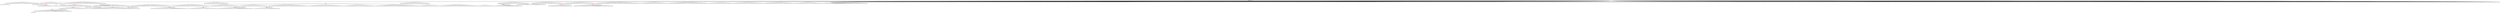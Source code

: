 digraph g {
	"62" -> "63";
	"63" [label="5"];
	"59" -> "60";
	"60" [label="23"];
	"55" -> "56";
	"56" [color=indianred1, style=filled, label="39"];
	"55" -> "57";
	"57" [label="38"];
	"54" -> "55";
	"55" [label="15"];
	"52" -> "53";
	"53" [color=indianred1, style=filled, label="1"];
	"51" -> "52";
	"52" [label="12"];
	"41" -> "42";
	"42" [label="31"];
	"40" -> "41";
	"41" [color=indianred1, style=filled, label="32"];
	"39" -> "40";
	"40" [label="40"];
	"39" -> "43";
	"43" [label="21"];
	"38" -> "39";
	"39" [color=indianred1, style=filled, label="41"];
	"37" -> "38";
	"38" [label="32"];
	"37" -> "44";
	"44" [label="27"];
	"33" -> "34";
	"34" [color=indianred1, style=filled, label="47"];
	"33" -> "35";
	"35" [label="6"];
	"32" -> "33";
	"33" [label="49"];
	"30" -> "31";
	"31" [color=indianred1, style=filled, label="24"];
	"29" -> "30";
	"30" [label="36"];
	"27" -> "28";
	"28" [color=indianred1, style=filled, label="29"];
	"26" -> "27";
	"27" [label="19"];
	"22" -> "23";
	"23" [color=indianred1, style=filled, label="50"];
	"21" -> "22";
	"22" [label="46"];
	"21" -> "24";
	"24" [label="13"];
	"19" -> "20";
	"20" [color=indianred1, style=filled, label="45"];
	"18" -> "19";
	"19" [label="28"];
	"16" -> "17";
	"17" [label="33"];
	"16" -> "18";
	"18" [label="45"];
	"16" -> "21";
	"21" [label="50"];
	"16" -> "25";
	"25" [label="48"];
	"16" -> "26";
	"26" [label="29"];
	"16" -> "29";
	"29" [label="24"];
	"16" -> "32";
	"32" [label="47"];
	"16" -> "36";
	"36" [label="42"];
	"16" -> "37";
	"37" [label="41"];
	"16" -> "45";
	"45" [label="8"];
	"16" -> "46";
	"46" [label="14"];
	"16" -> "47";
	"47" [label="20"];
	"15" -> "16";
	"16" [color=indianred1, style=filled, label="22"];
	"13" -> "14";
	"14" [color=indianred1, style=filled, label="44"];
	"12" -> "13";
	"13" [label="30"];
	"7" -> "8";
	"8" [label="10"];
	"7" -> "9";
	"9" [label="35"];
	"5" -> "6";
	"6" [color=indianred1, style=filled, label="43"];
	"4" -> "5";
	"5" [label="25"];
	"2" -> "3";
	"3" [color=indianred1, style=filled, label="18"];
	"1" -> "2";
	"2" [label="11"];
	"0" -> "1";
	"1" [label="18"];
	"0" -> "4";
	"4" [label="43"];
	"0" -> "7";
	"7" [label="7"];
	"0" -> "10";
	"10" [label="26"];
	"0" -> "11";
	"11" [label="4"];
	"0" -> "12";
	"12" [label="44"];
	"0" -> "15";
	"15" [label="22"];
	"0" -> "48";
	"48" [label="9"];
	"0" -> "49";
	"49" [label="3"];
	"0" -> "50";
	"50" [label="37"];
	"0" -> "51";
	"51" [label="1"];
	"0" -> "54";
	"54" [label="39"];
	"0" -> "58";
	"58" [label="34"];
	"0" -> "59";
	"59" [label="17"];
	"0" -> "61";
	"61" [label="2"];
	"0" -> "62";
	"62" [label="16"];
	"0" [label="germline"];
	"0" -> "cell1";
	"cell1" [shape=box];
	"0" -> "cell2";
	"cell2" [shape=box];
	"61" -> "cell3";
	"cell3" [shape=box];
	"0" -> "cell4";
	"cell4" [shape=box];
	"28" -> "cell5";
	"cell5" [shape=box];
	"25" -> "cell6";
	"cell6" [shape=box];
	"0" -> "cell7";
	"cell7" [shape=box];
	"31" -> "cell8";
	"cell8" [shape=box];
	"5" -> "cell9";
	"cell9" [shape=box];
	"41" -> "cell10";
	"cell10" [shape=box];
	"0" -> "cell11";
	"cell11" [shape=box];
	"0" -> "cell12";
	"cell12" [shape=box];
	"29" -> "cell13";
	"cell13" [shape=box];
	"0" -> "cell14";
	"cell14" [shape=box];
	"0" -> "cell15";
	"cell15" [shape=box];
	"8" -> "cell16";
	"cell16" [shape=box];
	"54" -> "cell17";
	"cell17" [shape=box];
	"57" -> "cell18";
	"cell18" [shape=box];
	"63" -> "cell19";
	"cell19" [shape=box];
	"0" -> "cell20";
	"cell20" [shape=box];
	"0" -> "cell21";
	"cell21" [shape=box];
	"61" -> "cell22";
	"cell22" [shape=box];
	"29" -> "cell23";
	"cell23" [shape=box];
	"37" -> "cell24";
	"cell24" [shape=box];
	"11" -> "cell25";
	"cell25" [shape=box];
	"18" -> "cell26";
	"cell26" [shape=box];
	"39" -> "cell27";
	"cell27" [shape=box];
	"0" -> "cell28";
	"cell28" [shape=box];
	"0" -> "cell29";
	"cell29" [shape=box];
	"0" -> "cell30";
	"cell30" [shape=box];
	"0" -> "cell31";
	"cell31" [shape=box];
	"0" -> "cell32";
	"cell32" [shape=box];
	"0" -> "cell33";
	"cell33" [shape=box];
	"1" -> "cell34";
	"cell34" [shape=box];
	"3" -> "cell35";
	"cell35" [shape=box];
	"0" -> "cell36";
	"cell36" [shape=box];
	"10" -> "cell37";
	"cell37" [shape=box];
	"0" -> "cell38";
	"cell38" [shape=box];
	"0" -> "cell39";
	"cell39" [shape=box];
	"0" -> "cell40";
	"cell40" [shape=box];
	"0" -> "cell41";
	"cell41" [shape=box];
	"18" -> "cell42";
	"cell42" [shape=box];
	"53" -> "cell43";
	"cell43" [shape=box];
	"54" -> "cell44";
	"cell44" [shape=box];
	"59" -> "cell45";
	"cell45" [shape=box];
	"0" -> "cell46";
	"cell46" [shape=box];
	"17" -> "cell47";
	"cell47" [shape=box];
	"0" -> "cell48";
	"cell48" [shape=box];
	"62" -> "cell49";
	"cell49" [shape=box];
	"56" -> "cell50";
	"cell50" [shape=box];
	"0" -> "cell51";
	"cell51" [shape=box];
	"36" -> "cell52";
	"cell52" [shape=box];
	"8" -> "cell53";
	"cell53" [shape=box];
	"0" -> "cell54";
	"cell54" [shape=box];
	"0" -> "cell55";
	"cell55" [shape=box];
	"0" -> "cell56";
	"cell56" [shape=box];
	"0" -> "cell57";
	"cell57" [shape=box];
	"21" -> "cell58";
	"cell58" [shape=box];
	"0" -> "cell59";
	"cell59" [shape=box];
	"25" -> "cell60";
	"cell60" [shape=box];
	"60" -> "cell61";
	"cell61" [shape=box];
	"41" -> "cell62";
	"cell62" [shape=box];
	"11" -> "cell63";
	"cell63" [shape=box];
	"0" -> "cell64";
	"cell64" [shape=box];
	"41" -> "cell65";
	"cell65" [shape=box];
	"37" -> "cell66";
	"cell66" [shape=box];
	"0" -> "cell67";
	"cell67" [shape=box];
	"0" -> "cell68";
	"cell68" [shape=box];
	"0" -> "cell69";
	"cell69" [shape=box];
	"0" -> "cell70";
	"cell70" [shape=box];
	"62" -> "cell71";
	"cell71" [shape=box];
	"28" -> "cell72";
	"cell72" [shape=box];
	"0" -> "cell73";
	"cell73" [shape=box];
	"0" -> "cell74";
	"cell74" [shape=box];
	"0" -> "cell75";
	"cell75" [shape=box];
	"53" -> "cell76";
	"cell76" [shape=box];
	"10" -> "cell77";
	"cell77" [shape=box];
	"21" -> "cell78";
	"cell78" [shape=box];
	"3" -> "cell79";
	"cell79" [shape=box];
	"0" -> "cell80";
	"cell80" [shape=box];
	"0" -> "cell81";
	"cell81" [shape=box];
	"51" -> "cell82";
	"cell82" [shape=box];
	"0" -> "cell83";
	"cell83" [shape=box];
	"56" -> "cell84";
	"cell84" [shape=box];
	"0" -> "cell85";
	"cell85" [shape=box];
	"0" -> "cell86";
	"cell86" [shape=box];
	"41" -> "cell87";
	"cell87" [shape=box];
	"23" -> "cell88";
	"cell88" [shape=box];
	"18" -> "cell89";
	"cell89" [shape=box];
	"0" -> "cell90";
	"cell90" [shape=box];
	"0" -> "cell91";
	"cell91" [shape=box];
	"0" -> "cell92";
	"cell92" [shape=box];
	"0" -> "cell93";
	"cell93" [shape=box];
	"45" -> "cell94";
	"cell94" [shape=box];
	"0" -> "cell95";
	"cell95" [shape=box];
	"34" -> "cell96";
	"cell96" [shape=box];
	"0" -> "cell97";
	"cell97" [shape=box];
	"61" -> "cell98";
	"cell98" [shape=box];
	"12" -> "cell99";
	"cell99" [shape=box];
	"15" -> "cell100";
	"cell100" [shape=box];
	"7" -> "cell101";
	"cell101" [shape=box];
	"3" -> "cell102";
	"cell102" [shape=box];
	"26" -> "cell103";
	"cell103" [shape=box];
	"53" -> "cell104";
	"cell104" [shape=box];
	"0" -> "cell105";
	"cell105" [shape=box];
	"11" -> "cell106";
	"cell106" [shape=box];
	"11" -> "cell107";
	"cell107" [shape=box];
	"0" -> "cell108";
	"cell108" [shape=box];
	"0" -> "cell109";
	"cell109" [shape=box];
	"54" -> "cell110";
	"cell110" [shape=box];
	"0" -> "cell111";
	"cell111" [shape=box];
	"0" -> "cell112";
	"cell112" [shape=box];
	"41" -> "cell113";
	"cell113" [shape=box];
	"0" -> "cell114";
	"cell114" [shape=box];
	"0" -> "cell115";
	"cell115" [shape=box];
	"0" -> "cell116";
	"cell116" [shape=box];
	"0" -> "cell117";
	"cell117" [shape=box];
	"20" -> "cell118";
	"cell118" [shape=box];
	"0" -> "cell119";
	"cell119" [shape=box];
	"0" -> "cell120";
	"cell120" [shape=box];
	"59" -> "cell121";
	"cell121" [shape=box];
	"41" -> "cell122";
	"cell122" [shape=box];
	"61" -> "cell123";
	"cell123" [shape=box];
	"17" -> "cell124";
	"cell124" [shape=box];
	"5" -> "cell125";
	"cell125" [shape=box];
	"36" -> "cell126";
	"cell126" [shape=box];
	"0" -> "cell127";
	"cell127" [shape=box];
	"31" -> "cell128";
	"cell128" [shape=box];
	"31" -> "cell129";
	"cell129" [shape=box];
	"31" -> "cell130";
	"cell130" [shape=box];
	"0" -> "cell131";
	"cell131" [shape=box];
	"44" -> "cell132";
	"cell132" [shape=box];
	"21" -> "cell133";
	"cell133" [shape=box];
	"10" -> "cell134";
	"cell134" [shape=box];
	"0" -> "cell135";
	"cell135" [shape=box];
	"26" -> "cell136";
	"cell136" [shape=box];
	"0" -> "cell137";
	"cell137" [shape=box];
	"23" -> "cell138";
	"cell138" [shape=box];
	"0" -> "cell139";
	"cell139" [shape=box];
	"25" -> "cell140";
	"cell140" [shape=box];
	"32" -> "cell141";
	"cell141" [shape=box];
	"50" -> "cell142";
	"cell142" [shape=box];
	"0" -> "cell143";
	"cell143" [shape=box];
	"0" -> "cell144";
	"cell144" [shape=box];
	"0" -> "cell145";
	"cell145" [shape=box];
	"0" -> "cell146";
	"cell146" [shape=box];
	"0" -> "cell147";
	"cell147" [shape=box];
	"0" -> "cell148";
	"cell148" [shape=box];
	"0" -> "cell149";
	"cell149" [shape=box];
	"23" -> "cell150";
	"cell150" [shape=box];
	"0" -> "cell151";
	"cell151" [shape=box];
	"4" -> "cell152";
	"cell152" [shape=box];
	"31" -> "cell153";
	"cell153" [shape=box];
	"20" -> "cell154";
	"cell154" [shape=box];
	"0" -> "cell155";
	"cell155" [shape=box];
	"61" -> "cell156";
	"cell156" [shape=box];
	"23" -> "cell157";
	"cell157" [shape=box];
	"53" -> "cell158";
	"cell158" [shape=box];
	"21" -> "cell159";
	"cell159" [shape=box];
	"0" -> "cell160";
	"cell160" [shape=box];
	"31" -> "cell161";
	"cell161" [shape=box];
	"11" -> "cell162";
	"cell162" [shape=box];
	"0" -> "cell163";
	"cell163" [shape=box];
	"0" -> "cell164";
	"cell164" [shape=box];
	"36" -> "cell165";
	"cell165" [shape=box];
	"0" -> "cell166";
	"cell166" [shape=box];
	"62" -> "cell167";
	"cell167" [shape=box];
	"0" -> "cell168";
	"cell168" [shape=box];
	"45" -> "cell169";
	"cell169" [shape=box];
	"0" -> "cell170";
	"cell170" [shape=box];
	"0" -> "cell171";
	"cell171" [shape=box];
	"36" -> "cell172";
	"cell172" [shape=box];
	"4" -> "cell173";
	"cell173" [shape=box];
	"28" -> "cell174";
	"cell174" [shape=box];
	"7" -> "cell175";
	"cell175" [shape=box];
	"0" -> "cell176";
	"cell176" [shape=box];
	"0" -> "cell177";
	"cell177" [shape=box];
	"14" -> "cell178";
	"cell178" [shape=box];
	"0" -> "cell179";
	"cell179" [shape=box];
	"0" -> "cell180";
	"cell180" [shape=box];
	"14" -> "cell181";
	"cell181" [shape=box];
	"6" -> "cell182";
	"cell182" [shape=box];
	"37" -> "cell183";
	"cell183" [shape=box];
	"37" -> "cell184";
	"cell184" [shape=box];
	"54" -> "cell185";
	"cell185" [shape=box];
	"0" -> "cell186";
	"cell186" [shape=box];
	"15" -> "cell187";
	"cell187" [shape=box];
	"18" -> "cell188";
	"cell188" [shape=box];
	"9" -> "cell189";
	"cell189" [shape=box];
	"56" -> "cell190";
	"cell190" [shape=box];
	"33" -> "cell191";
	"cell191" [shape=box];
	"0" -> "cell192";
	"cell192" [shape=box];
	"0" -> "cell193";
	"cell193" [shape=box];
	"0" -> "cell194";
	"cell194" [shape=box];
	"0" -> "cell195";
	"cell195" [shape=box];
	"22" -> "cell196";
	"cell196" [shape=box];
	"0" -> "cell197";
	"cell197" [shape=box];
	"0" -> "cell198";
	"cell198" [shape=box];
	"9" -> "cell199";
	"cell199" [shape=box];
	"0" -> "cell200";
	"cell200" [shape=box];
	"0" -> "cell201";
	"cell201" [shape=box];
	"59" -> "cell202";
	"cell202" [shape=box];
	"0" -> "cell203";
	"cell203" [shape=box];
	"0" -> "cell204";
	"cell204" [shape=box];
	"29" -> "cell205";
	"cell205" [shape=box];
	"0" -> "cell206";
	"cell206" [shape=box];
	"0" -> "cell207";
	"cell207" [shape=box];
	"0" -> "cell208";
	"cell208" [shape=box];
	"0" -> "cell209";
	"cell209" [shape=box];
	"56" -> "cell210";
	"cell210" [shape=box];
	"9" -> "cell211";
	"cell211" [shape=box];
	"0" -> "cell212";
	"cell212" [shape=box];
	"48" -> "cell213";
	"cell213" [shape=box];
	"0" -> "cell214";
	"cell214" [shape=box];
	"46" -> "cell215";
	"cell215" [shape=box];
	"0" -> "cell216";
	"cell216" [shape=box];
	"18" -> "cell217";
	"cell217" [shape=box];
	"51" -> "cell218";
	"cell218" [shape=box];
	"0" -> "cell219";
	"cell219" [shape=box];
	"29" -> "cell220";
	"cell220" [shape=box];
	"57" -> "cell221";
	"cell221" [shape=box];
	"0" -> "cell222";
	"cell222" [shape=box];
	"0" -> "cell223";
	"cell223" [shape=box];
	"18" -> "cell224";
	"cell224" [shape=box];
	"0" -> "cell225";
	"cell225" [shape=box];
	"0" -> "cell226";
	"cell226" [shape=box];
	"0" -> "cell227";
	"cell227" [shape=box];
	"0" -> "cell228";
	"cell228" [shape=box];
	"0" -> "cell229";
	"cell229" [shape=box];
	"0" -> "cell230";
	"cell230" [shape=box];
	"0" -> "cell231";
	"cell231" [shape=box];
	"0" -> "cell232";
	"cell232" [shape=box];
	"0" -> "cell233";
	"cell233" [shape=box];
	"11" -> "cell234";
	"cell234" [shape=box];
	"2" -> "cell235";
	"cell235" [shape=box];
	"46" -> "cell236";
	"cell236" [shape=box];
	"0" -> "cell237";
	"cell237" [shape=box];
	"58" -> "cell238";
	"cell238" [shape=box];
	"0" -> "cell239";
	"cell239" [shape=box];
	"0" -> "cell240";
	"cell240" [shape=box];
	"0" -> "cell241";
	"cell241" [shape=box];
	"0" -> "cell242";
	"cell242" [shape=box];
	"61" -> "cell243";
	"cell243" [shape=box];
	"0" -> "cell244";
	"cell244" [shape=box];
	"0" -> "cell245";
	"cell245" [shape=box];
	"11" -> "cell246";
	"cell246" [shape=box];
	"0" -> "cell247";
	"cell247" [shape=box];
	"0" -> "cell248";
	"cell248" [shape=box];
	"51" -> "cell249";
	"cell249" [shape=box];
	"6" -> "cell250";
	"cell250" [shape=box];
	"51" -> "cell251";
	"cell251" [shape=box];
	"0" -> "cell252";
	"cell252" [shape=box];
	"49" -> "cell253";
	"cell253" [shape=box];
	"0" -> "cell254";
	"cell254" [shape=box];
	"0" -> "cell255";
	"cell255" [shape=box];
	"0" -> "cell256";
	"cell256" [shape=box];
	"18" -> "cell257";
	"cell257" [shape=box];
	"45" -> "cell258";
	"cell258" [shape=box];
	"48" -> "cell259";
	"cell259" [shape=box];
	"0" -> "cell260";
	"cell260" [shape=box];
	"0" -> "cell261";
	"cell261" [shape=box];
	"53" -> "cell262";
	"cell262" [shape=box];
	"0" -> "cell263";
	"cell263" [shape=box];
	"7" -> "cell264";
	"cell264" [shape=box];
	"56" -> "cell265";
	"cell265" [shape=box];
	"0" -> "cell266";
	"cell266" [shape=box];
	"15" -> "cell267";
	"cell267" [shape=box];
	"37" -> "cell268";
	"cell268" [shape=box];
	"1" -> "cell269";
	"cell269" [shape=box];
	"46" -> "cell270";
	"cell270" [shape=box];
	"41" -> "cell271";
	"cell271" [shape=box];
	"48" -> "cell272";
	"cell272" [shape=box];
	"24" -> "cell273";
	"cell273" [shape=box];
	"34" -> "cell274";
	"cell274" [shape=box];
	"0" -> "cell275";
	"cell275" [shape=box];
	"0" -> "cell276";
	"cell276" [shape=box];
	"0" -> "cell277";
	"cell277" [shape=box];
	"3" -> "cell278";
	"cell278" [shape=box];
	"32" -> "cell279";
	"cell279" [shape=box];
	"0" -> "cell280";
	"cell280" [shape=box];
	"0" -> "cell281";
	"cell281" [shape=box];
	"0" -> "cell282";
	"cell282" [shape=box];
	"0" -> "cell283";
	"cell283" [shape=box];
	"46" -> "cell284";
	"cell284" [shape=box];
	"0" -> "cell285";
	"cell285" [shape=box];
	"0" -> "cell286";
	"cell286" [shape=box];
	"0" -> "cell287";
	"cell287" [shape=box];
	"25" -> "cell288";
	"cell288" [shape=box];
	"0" -> "cell289";
	"cell289" [shape=box];
	"34" -> "cell290";
	"cell290" [shape=box];
	"0" -> "cell291";
	"cell291" [shape=box];
	"58" -> "cell292";
	"cell292" [shape=box];
	"0" -> "cell293";
	"cell293" [shape=box];
	"0" -> "cell294";
	"cell294" [shape=box];
	"32" -> "cell295";
	"cell295" [shape=box];
	"11" -> "cell296";
	"cell296" [shape=box];
	"0" -> "cell297";
	"cell297" [shape=box];
	"0" -> "cell298";
	"cell298" [shape=box];
	"0" -> "cell299";
	"cell299" [shape=box];
	"37" -> "cell300";
	"cell300" [shape=box];
	"0" -> "cell301";
	"cell301" [shape=box];
	"23" -> "cell302";
	"cell302" [shape=box];
	"42" -> "cell303";
	"cell303" [shape=box];
	"36" -> "cell304";
	"cell304" [shape=box];
	"36" -> "cell305";
	"cell305" [shape=box];
	"36" -> "cell306";
	"cell306" [shape=box];
	"0" -> "cell307";
	"cell307" [shape=box];
	"0" -> "cell308";
	"cell308" [shape=box];
	"0" -> "cell309";
	"cell309" [shape=box];
	"0" -> "cell310";
	"cell310" [shape=box];
	"46" -> "cell311";
	"cell311" [shape=box];
	"0" -> "cell312";
	"cell312" [shape=box];
	"0" -> "cell313";
	"cell313" [shape=box];
	"0" -> "cell314";
	"cell314" [shape=box];
	"0" -> "cell315";
	"cell315" [shape=box];
	"0" -> "cell316";
	"cell316" [shape=box];
	"0" -> "cell317";
	"cell317" [shape=box];
	"20" -> "cell318";
	"cell318" [shape=box];
	"0" -> "cell319";
	"cell319" [shape=box];
	"0" -> "cell320";
	"cell320" [shape=box];
	"0" -> "cell321";
	"cell321" [shape=box];
	"0" -> "cell322";
	"cell322" [shape=box];
	"55" -> "cell323";
	"cell323" [shape=box];
	"0" -> "cell324";
	"cell324" [shape=box];
	"46" -> "cell325";
	"cell325" [shape=box];
	"0" -> "cell326";
	"cell326" [shape=box];
	"0" -> "cell327";
	"cell327" [shape=box];
	"0" -> "cell328";
	"cell328" [shape=box];
	"0" -> "cell329";
	"cell329" [shape=box];
	"0" -> "cell330";
	"cell330" [shape=box];
	"32" -> "cell331";
	"cell331" [shape=box];
	"0" -> "cell332";
	"cell332" [shape=box];
	"0" -> "cell333";
	"cell333" [shape=box];
	"0" -> "cell334";
	"cell334" [shape=box];
	"0" -> "cell335";
	"cell335" [shape=box];
	"0" -> "cell336";
	"cell336" [shape=box];
	"31" -> "cell337";
	"cell337" [shape=box];
	"29" -> "cell338";
	"cell338" [shape=box];
	"11" -> "cell339";
	"cell339" [shape=box];
	"61" -> "cell340";
	"cell340" [shape=box];
	"49" -> "cell341";
	"cell341" [shape=box];
	"1" -> "cell342";
	"cell342" [shape=box];
	"12" -> "cell343";
	"cell343" [shape=box];
	"0" -> "cell344";
	"cell344" [shape=box];
	"0" -> "cell345";
	"cell345" [shape=box];
	"54" -> "cell346";
	"cell346" [shape=box];
	"3" -> "cell347";
	"cell347" [shape=box];
	"33" -> "cell348";
	"cell348" [shape=box];
	"0" -> "cell349";
	"cell349" [shape=box];
	"0" -> "cell350";
	"cell350" [shape=box];
	"60" -> "cell351";
	"cell351" [shape=box];
	"0" -> "cell352";
	"cell352" [shape=box];
	"23" -> "cell353";
	"cell353" [shape=box];
	"26" -> "cell354";
	"cell354" [shape=box];
	"54" -> "cell355";
	"cell355" [shape=box];
	"0" -> "cell356";
	"cell356" [shape=box];
	"58" -> "cell357";
	"cell357" [shape=box];
	"0" -> "cell358";
	"cell358" [shape=box];
	"0" -> "cell359";
	"cell359" [shape=box];
	"1" -> "cell360";
	"cell360" [shape=box];
	"0" -> "cell361";
	"cell361" [shape=box];
	"58" -> "cell362";
	"cell362" [shape=box];
	"6" -> "cell363";
	"cell363" [shape=box];
	"0" -> "cell364";
	"cell364" [shape=box];
	"9" -> "cell365";
	"cell365" [shape=box];
	"29" -> "cell366";
	"cell366" [shape=box];
	"60" -> "cell367";
	"cell367" [shape=box];
	"17" -> "cell368";
	"cell368" [shape=box];
	"0" -> "cell369";
	"cell369" [shape=box];
	"0" -> "cell370";
	"cell370" [shape=box];
	"7" -> "cell371";
	"cell371" [shape=box];
	"0" -> "cell372";
	"cell372" [shape=box];
	"7" -> "cell373";
	"cell373" [shape=box];
	"0" -> "cell374";
	"cell374" [shape=box];
	"0" -> "cell375";
	"cell375" [shape=box];
	"0" -> "cell376";
	"cell376" [shape=box];
	"26" -> "cell377";
	"cell377" [shape=box];
	"0" -> "cell378";
	"cell378" [shape=box];
	"0" -> "cell379";
	"cell379" [shape=box];
	"0" -> "cell380";
	"cell380" [shape=box];
	"48" -> "cell381";
	"cell381" [shape=box];
	"0" -> "cell382";
	"cell382" [shape=box];
	"50" -> "cell383";
	"cell383" [shape=box];
	"0" -> "cell384";
	"cell384" [shape=box];
	"60" -> "cell385";
	"cell385" [shape=box];
	"0" -> "cell386";
	"cell386" [shape=box];
	"0" -> "cell387";
	"cell387" [shape=box];
	"0" -> "cell388";
	"cell388" [shape=box];
	"0" -> "cell389";
	"cell389" [shape=box];
	"23" -> "cell390";
	"cell390" [shape=box];
	"11" -> "cell391";
	"cell391" [shape=box];
	"50" -> "cell392";
	"cell392" [shape=box];
	"42" -> "cell393";
	"cell393" [shape=box];
	"59" -> "cell394";
	"cell394" [shape=box];
	"0" -> "cell395";
	"cell395" [shape=box];
	"12" -> "cell396";
	"cell396" [shape=box];
	"0" -> "cell397";
	"cell397" [shape=box];
	"3" -> "cell398";
	"cell398" [shape=box];
	"0" -> "cell399";
	"cell399" [shape=box];
	"50" -> "cell400";
	"cell400" [shape=box];
	"1" -> "cell401";
	"cell401" [shape=box];
	"0" -> "cell402";
	"cell402" [shape=box];
	"1" -> "cell403";
	"cell403" [shape=box];
	"15" -> "cell404";
	"cell404" [shape=box];
	"13" -> "cell405";
	"cell405" [shape=box];
	"0" -> "cell406";
	"cell406" [shape=box];
	"48" -> "cell407";
	"cell407" [shape=box];
	"34" -> "cell408";
	"cell408" [shape=box];
	"0" -> "cell409";
	"cell409" [shape=box];
	"0" -> "cell410";
	"cell410" [shape=box];
	"0" -> "cell411";
	"cell411" [shape=box];
	"0" -> "cell412";
	"cell412" [shape=box];
	"0" -> "cell413";
	"cell413" [shape=box];
	"0" -> "cell414";
	"cell414" [shape=box];
	"63" -> "cell415";
	"cell415" [shape=box];
	"0" -> "cell416";
	"cell416" [shape=box];
	"20" -> "cell417";
	"cell417" [shape=box];
	"43" -> "cell418";
	"cell418" [shape=box];
	"0" -> "cell419";
	"cell419" [shape=box];
	"51" -> "cell420";
	"cell420" [shape=box];
	"48" -> "cell421";
	"cell421" [shape=box];
	"0" -> "cell422";
	"cell422" [shape=box];
	"0" -> "cell423";
	"cell423" [shape=box];
	"61" -> "cell424";
	"cell424" [shape=box];
	"53" -> "cell425";
	"cell425" [shape=box];
	"0" -> "cell426";
	"cell426" [shape=box];
	"0" -> "cell427";
	"cell427" [shape=box];
	"0" -> "cell428";
	"cell428" [shape=box];
	"34" -> "cell429";
	"cell429" [shape=box];
	"23" -> "cell430";
	"cell430" [shape=box];
	"46" -> "cell431";
	"cell431" [shape=box];
	"53" -> "cell432";
	"cell432" [shape=box];
	"31" -> "cell433";
	"cell433" [shape=box];
	"0" -> "cell434";
	"cell434" [shape=box];
	"0" -> "cell435";
	"cell435" [shape=box];
	"0" -> "cell436";
	"cell436" [shape=box];
	"0" -> "cell437";
	"cell437" [shape=box];
	"59" -> "cell438";
	"cell438" [shape=box];
	"2" -> "cell439";
	"cell439" [shape=box];
	"11" -> "cell440";
	"cell440" [shape=box];
	"0" -> "cell441";
	"cell441" [shape=box];
	"0" -> "cell442";
	"cell442" [shape=box];
	"58" -> "cell443";
	"cell443" [shape=box];
	"0" -> "cell444";
	"cell444" [shape=box];
	"51" -> "cell445";
	"cell445" [shape=box];
	"43" -> "cell446";
	"cell446" [shape=box];
	"0" -> "cell447";
	"cell447" [shape=box];
	"0" -> "cell448";
	"cell448" [shape=box];
	"0" -> "cell449";
	"cell449" [shape=box];
	"0" -> "cell450";
	"cell450" [shape=box];
	"0" -> "cell451";
	"cell451" [shape=box];
	"0" -> "cell452";
	"cell452" [shape=box];
	"58" -> "cell453";
	"cell453" [shape=box];
	"0" -> "cell454";
	"cell454" [shape=box];
	"0" -> "cell455";
	"cell455" [shape=box];
	"19" -> "cell456";
	"cell456" [shape=box];
	"32" -> "cell457";
	"cell457" [shape=box];
	"0" -> "cell458";
	"cell458" [shape=box];
	"0" -> "cell459";
	"cell459" [shape=box];
	"52" -> "cell460";
	"cell460" [shape=box];
	"0" -> "cell461";
	"cell461" [shape=box];
	"37" -> "cell462";
	"cell462" [shape=box];
	"0" -> "cell463";
	"cell463" [shape=box];
	"0" -> "cell464";
	"cell464" [shape=box];
	"0" -> "cell465";
	"cell465" [shape=box];
	"0" -> "cell466";
	"cell466" [shape=box];
	"49" -> "cell467";
	"cell467" [shape=box];
	"49" -> "cell468";
	"cell468" [shape=box];
	"46" -> "cell469";
	"cell469" [shape=box];
	"0" -> "cell470";
	"cell470" [shape=box];
	"0" -> "cell471";
	"cell471" [shape=box];
	"0" -> "cell472";
	"cell472" [shape=box];
	"22" -> "cell473";
	"cell473" [shape=box];
	"0" -> "cell474";
	"cell474" [shape=box];
	"0" -> "cell475";
	"cell475" [shape=box];
	"0" -> "cell476";
	"cell476" [shape=box];
	"31" -> "cell477";
	"cell477" [shape=box];
	"0" -> "cell478";
	"cell478" [shape=box];
	"59" -> "cell479";
	"cell479" [shape=box];
	"0" -> "cell480";
	"cell480" [shape=box];
	"0" -> "cell481";
	"cell481" [shape=box];
	"47" -> "cell482";
	"cell482" [shape=box];
	"0" -> "cell483";
	"cell483" [shape=box];
	"51" -> "cell484";
	"cell484" [shape=box];
	"0" -> "cell485";
	"cell485" [shape=box];
	"0" -> "cell486";
	"cell486" [shape=box];
	"12" -> "cell487";
	"cell487" [shape=box];
	"6" -> "cell488";
	"cell488" [shape=box];
	"0" -> "cell489";
	"cell489" [shape=box];
	"62" -> "cell490";
	"cell490" [shape=box];
	"7" -> "cell491";
	"cell491" [shape=box];
	"0" -> "cell492";
	"cell492" [shape=box];
	"18" -> "cell493";
	"cell493" [shape=box];
	"0" -> "cell494";
	"cell494" [shape=box];
	"1" -> "cell495";
	"cell495" [shape=box];
	"0" -> "cell496";
	"cell496" [shape=box];
	"0" -> "cell497";
	"cell497" [shape=box];
	"0" -> "cell498";
	"cell498" [shape=box];
	"49" -> "cell499";
	"cell499" [shape=box];
	"0" -> "cell500";
	"cell500" [shape=box];
	"37" -> "cell501";
	"cell501" [shape=box];
	"0" -> "cell502";
	"cell502" [shape=box];
	"0" -> "cell503";
	"cell503" [shape=box];
	"0" -> "cell504";
	"cell504" [shape=box];
	"15" -> "cell505";
	"cell505" [shape=box];
	"0" -> "cell506";
	"cell506" [shape=box];
	"58" -> "cell507";
	"cell507" [shape=box];
	"0" -> "cell508";
	"cell508" [shape=box];
	"6" -> "cell509";
	"cell509" [shape=box];
	"0" -> "cell510";
	"cell510" [shape=box];
	"0" -> "cell511";
	"cell511" [shape=box];
	"0" -> "cell512";
	"cell512" [shape=box];
	"0" -> "cell513";
	"cell513" [shape=box];
	"0" -> "cell514";
	"cell514" [shape=box];
	"34" -> "cell515";
	"cell515" [shape=box];
	"0" -> "cell516";
	"cell516" [shape=box];
	"32" -> "cell517";
	"cell517" [shape=box];
	"36" -> "cell518";
	"cell518" [shape=box];
	"0" -> "cell519";
	"cell519" [shape=box];
	"54" -> "cell520";
	"cell520" [shape=box];
	"32" -> "cell521";
	"cell521" [shape=box];
	"0" -> "cell522";
	"cell522" [shape=box];
	"0" -> "cell523";
	"cell523" [shape=box];
	"47" -> "cell524";
	"cell524" [shape=box];
	"37" -> "cell525";
	"cell525" [shape=box];
	"28" -> "cell526";
	"cell526" [shape=box];
	"46" -> "cell527";
	"cell527" [shape=box];
	"3" -> "cell528";
	"cell528" [shape=box];
	"32" -> "cell529";
	"cell529" [shape=box];
	"42" -> "cell530";
	"cell530" [shape=box];
	"0" -> "cell531";
	"cell531" [shape=box];
	"0" -> "cell532";
	"cell532" [shape=box];
	"0" -> "cell533";
	"cell533" [shape=box];
	"0" -> "cell534";
	"cell534" [shape=box];
	"28" -> "cell535";
	"cell535" [shape=box];
	"3" -> "cell536";
	"cell536" [shape=box];
	"17" -> "cell537";
	"cell537" [shape=box];
	"14" -> "cell538";
	"cell538" [shape=box];
	"0" -> "cell539";
	"cell539" [shape=box];
	"0" -> "cell540";
	"cell540" [shape=box];
	"0" -> "cell541";
	"cell541" [shape=box];
	"0" -> "cell542";
	"cell542" [shape=box];
	"48" -> "cell543";
	"cell543" [shape=box];
	"54" -> "cell544";
	"cell544" [shape=box];
	"0" -> "cell545";
	"cell545" [shape=box];
	"0" -> "cell546";
	"cell546" [shape=box];
	"28" -> "cell547";
	"cell547" [shape=box];
	"12" -> "cell548";
	"cell548" [shape=box];
	"48" -> "cell549";
	"cell549" [shape=box];
	"0" -> "cell550";
	"cell550" [shape=box];
	"0" -> "cell551";
	"cell551" [shape=box];
	"0" -> "cell552";
	"cell552" [shape=box];
	"0" -> "cell553";
	"cell553" [shape=box];
	"7" -> "cell554";
	"cell554" [shape=box];
	"0" -> "cell555";
	"cell555" [shape=box];
	"0" -> "cell556";
	"cell556" [shape=box];
	"0" -> "cell557";
	"cell557" [shape=box];
	"0" -> "cell558";
	"cell558" [shape=box];
	"0" -> "cell559";
	"cell559" [shape=box];
	"0" -> "cell560";
	"cell560" [shape=box];
	"43" -> "cell561";
	"cell561" [shape=box];
	"0" -> "cell562";
	"cell562" [shape=box];
	"39" -> "cell563";
	"cell563" [shape=box];
	"45" -> "cell564";
	"cell564" [shape=box];
	"0" -> "cell565";
	"cell565" [shape=box];
	"0" -> "cell566";
	"cell566" [shape=box];
	"14" -> "cell567";
	"cell567" [shape=box];
	"0" -> "cell568";
	"cell568" [shape=box];
	"10" -> "cell569";
	"cell569" [shape=box];
	"0" -> "cell570";
	"cell570" [shape=box];
	"23" -> "cell571";
	"cell571" [shape=box];
	"0" -> "cell572";
	"cell572" [shape=box];
	"0" -> "cell573";
	"cell573" [shape=box];
	"0" -> "cell574";
	"cell574" [shape=box];
	"22" -> "cell575";
	"cell575" [shape=box];
	"31" -> "cell576";
	"cell576" [shape=box];
	"58" -> "cell577";
	"cell577" [shape=box];
	"0" -> "cell578";
	"cell578" [shape=box];
	"17" -> "cell579";
	"cell579" [shape=box];
	"0" -> "cell580";
	"cell580" [shape=box];
	"30" -> "cell581";
	"cell581" [shape=box];
	"0" -> "cell582";
	"cell582" [shape=box];
	"21" -> "cell583";
	"cell583" [shape=box];
	"0" -> "cell584";
	"cell584" [shape=box];
	"4" -> "cell585";
	"cell585" [shape=box];
	"0" -> "cell586";
	"cell586" [shape=box];
	"23" -> "cell587";
	"cell587" [shape=box];
	"38" -> "cell588";
	"cell588" [shape=box];
	"0" -> "cell589";
	"cell589" [shape=box];
	"48" -> "cell590";
	"cell590" [shape=box];
	"0" -> "cell591";
	"cell591" [shape=box];
	"41" -> "cell592";
	"cell592" [shape=box];
	"8" -> "cell593";
	"cell593" [shape=box];
	"0" -> "cell594";
	"cell594" [shape=box];
	"28" -> "cell595";
	"cell595" [shape=box];
	"0" -> "cell596";
	"cell596" [shape=box];
	"34" -> "cell597";
	"cell597" [shape=box];
	"0" -> "cell598";
	"cell598" [shape=box];
	"0" -> "cell599";
	"cell599" [shape=box];
	"37" -> "cell600";
	"cell600" [shape=box];
	"0" -> "cell601";
	"cell601" [shape=box];
	"0" -> "cell602";
	"cell602" [shape=box];
	"10" -> "cell603";
	"cell603" [shape=box];
	"28" -> "cell604";
	"cell604" [shape=box];
	"0" -> "cell605";
	"cell605" [shape=box];
	"6" -> "cell606";
	"cell606" [shape=box];
	"0" -> "cell607";
	"cell607" [shape=box];
	"21" -> "cell608";
	"cell608" [shape=box];
	"4" -> "cell609";
	"cell609" [shape=box];
	"6" -> "cell610";
	"cell610" [shape=box];
	"39" -> "cell611";
	"cell611" [shape=box];
	"3" -> "cell612";
	"cell612" [shape=box];
	"62" -> "cell613";
	"cell613" [shape=box];
	"46" -> "cell614";
	"cell614" [shape=box];
	"0" -> "cell615";
	"cell615" [shape=box];
	"14" -> "cell616";
	"cell616" [shape=box];
	"0" -> "cell617";
	"cell617" [shape=box];
	"0" -> "cell618";
	"cell618" [shape=box];
	"26" -> "cell619";
	"cell619" [shape=box];
	"0" -> "cell620";
	"cell620" [shape=box];
	"0" -> "cell621";
	"cell621" [shape=box];
	"0" -> "cell622";
	"cell622" [shape=box];
	"0" -> "cell623";
	"cell623" [shape=box];
	"10" -> "cell624";
	"cell624" [shape=box];
	"0" -> "cell625";
	"cell625" [shape=box];
	"0" -> "cell626";
	"cell626" [shape=box];
	"0" -> "cell627";
	"cell627" [shape=box];
	"62" -> "cell628";
	"cell628" [shape=box];
	"0" -> "cell629";
	"cell629" [shape=box];
	"0" -> "cell630";
	"cell630" [shape=box];
	"0" -> "cell631";
	"cell631" [shape=box];
	"0" -> "cell632";
	"cell632" [shape=box];
	"41" -> "cell633";
	"cell633" [shape=box];
	"45" -> "cell634";
	"cell634" [shape=box];
	"0" -> "cell635";
	"cell635" [shape=box];
	"0" -> "cell636";
	"cell636" [shape=box];
	"0" -> "cell637";
	"cell637" [shape=box];
	"0" -> "cell638";
	"cell638" [shape=box];
	"43" -> "cell639";
	"cell639" [shape=box];
	"0" -> "cell640";
	"cell640" [shape=box];
	"37" -> "cell641";
	"cell641" [shape=box];
	"62" -> "cell642";
	"cell642" [shape=box];
	"0" -> "cell643";
	"cell643" [shape=box];
	"12" -> "cell644";
	"cell644" [shape=box];
	"0" -> "cell645";
	"cell645" [shape=box];
	"26" -> "cell646";
	"cell646" [shape=box];
	"0" -> "cell647";
	"cell647" [shape=box];
	"0" -> "cell648";
	"cell648" [shape=box];
	"46" -> "cell649";
	"cell649" [shape=box];
	"0" -> "cell650";
	"cell650" [shape=box];
	"32" -> "cell651";
	"cell651" [shape=box];
	"46" -> "cell652";
	"cell652" [shape=box];
	"55" -> "cell653";
	"cell653" [shape=box];
	"0" -> "cell654";
	"cell654" [shape=box];
	"0" -> "cell655";
	"cell655" [shape=box];
	"0" -> "cell656";
	"cell656" [shape=box];
	"3" -> "cell657";
	"cell657" [shape=box];
	"0" -> "cell658";
	"cell658" [shape=box];
	"0" -> "cell659";
	"cell659" [shape=box];
	"37" -> "cell660";
	"cell660" [shape=box];
	"34" -> "cell661";
	"cell661" [shape=box];
	"0" -> "cell662";
	"cell662" [shape=box];
	"36" -> "cell663";
	"cell663" [shape=box];
	"0" -> "cell664";
	"cell664" [shape=box];
	"0" -> "cell665";
	"cell665" [shape=box];
	"34" -> "cell666";
	"cell666" [shape=box];
	"0" -> "cell667";
	"cell667" [shape=box];
	"0" -> "cell668";
	"cell668" [shape=box];
	"10" -> "cell669";
	"cell669" [shape=box];
	"39" -> "cell670";
	"cell670" [shape=box];
	"0" -> "cell671";
	"cell671" [shape=box];
	"8" -> "cell672";
	"cell672" [shape=box];
	"0" -> "cell673";
	"cell673" [shape=box];
	"0" -> "cell674";
	"cell674" [shape=box];
	"0" -> "cell675";
	"cell675" [shape=box];
	"34" -> "cell676";
	"cell676" [shape=box];
	"0" -> "cell677";
	"cell677" [shape=box];
	"0" -> "cell678";
	"cell678" [shape=box];
	"0" -> "cell679";
	"cell679" [shape=box];
	"0" -> "cell680";
	"cell680" [shape=box];
	"0" -> "cell681";
	"cell681" [shape=box];
	"0" -> "cell682";
	"cell682" [shape=box];
	"14" -> "cell683";
	"cell683" [shape=box];
	"0" -> "cell684";
	"cell684" [shape=box];
	"18" -> "cell685";
	"cell685" [shape=box];
	"25" -> "cell686";
	"cell686" [shape=box];
	"1" -> "cell687";
	"cell687" [shape=box];
	"0" -> "cell688";
	"cell688" [shape=box];
	"0" -> "cell689";
	"cell689" [shape=box];
	"50" -> "cell690";
	"cell690" [shape=box];
	"0" -> "cell691";
	"cell691" [shape=box];
	"24" -> "cell692";
	"cell692" [shape=box];
	"7" -> "cell693";
	"cell693" [shape=box];
	"0" -> "cell694";
	"cell694" [shape=box];
	"0" -> "cell695";
	"cell695" [shape=box];
	"46" -> "cell696";
	"cell696" [shape=box];
	"0" -> "cell697";
	"cell697" [shape=box];
	"0" -> "cell698";
	"cell698" [shape=box];
	"0" -> "cell699";
	"cell699" [shape=box];
	"0" -> "cell700";
	"cell700" [shape=box];
	"10" -> "cell701";
	"cell701" [shape=box];
	"0" -> "cell702";
	"cell702" [shape=box];
	"0" -> "cell703";
	"cell703" [shape=box];
	"61" -> "cell704";
	"cell704" [shape=box];
	"10" -> "cell705";
	"cell705" [shape=box];
	"0" -> "cell706";
	"cell706" [shape=box];
	"0" -> "cell707";
	"cell707" [shape=box];
	"0" -> "cell708";
	"cell708" [shape=box];
	"0" -> "cell709";
	"cell709" [shape=box];
	"11" -> "cell710";
	"cell710" [shape=box];
	"0" -> "cell711";
	"cell711" [shape=box];
	"0" -> "cell712";
	"cell712" [shape=box];
	"0" -> "cell713";
	"cell713" [shape=box];
	"0" -> "cell714";
	"cell714" [shape=box];
	"0" -> "cell715";
	"cell715" [shape=box];
	"23" -> "cell716";
	"cell716" [shape=box];
	"0" -> "cell717";
	"cell717" [shape=box];
	"54" -> "cell718";
	"cell718" [shape=box];
	"0" -> "cell719";
	"cell719" [shape=box];
	"0" -> "cell720";
	"cell720" [shape=box];
	"60" -> "cell721";
	"cell721" [shape=box];
	"0" -> "cell722";
	"cell722" [shape=box];
	"59" -> "cell723";
	"cell723" [shape=box];
	"49" -> "cell724";
	"cell724" [shape=box];
	"0" -> "cell725";
	"cell725" [shape=box];
	"50" -> "cell726";
	"cell726" [shape=box];
	"0" -> "cell727";
	"cell727" [shape=box];
	"0" -> "cell728";
	"cell728" [shape=box];
	"11" -> "cell729";
	"cell729" [shape=box];
	"0" -> "cell730";
	"cell730" [shape=box];
	"0" -> "cell731";
	"cell731" [shape=box];
	"0" -> "cell732";
	"cell732" [shape=box];
	"29" -> "cell733";
	"cell733" [shape=box];
	"1" -> "cell734";
	"cell734" [shape=box];
	"53" -> "cell735";
	"cell735" [shape=box];
	"0" -> "cell736";
	"cell736" [shape=box];
	"0" -> "cell737";
	"cell737" [shape=box];
	"0" -> "cell738";
	"cell738" [shape=box];
	"32" -> "cell739";
	"cell739" [shape=box];
	"58" -> "cell740";
	"cell740" [shape=box];
	"1" -> "cell741";
	"cell741" [shape=box];
	"0" -> "cell742";
	"cell742" [shape=box];
	"0" -> "cell743";
	"cell743" [shape=box];
	"20" -> "cell744";
	"cell744" [shape=box];
	"0" -> "cell745";
	"cell745" [shape=box];
	"31" -> "cell746";
	"cell746" [shape=box];
	"0" -> "cell747";
	"cell747" [shape=box];
	"15" -> "cell748";
	"cell748" [shape=box];
	"18" -> "cell749";
	"cell749" [shape=box];
	"0" -> "cell750";
	"cell750" [shape=box];
	"41" -> "cell751";
	"cell751" [shape=box];
	"1" -> "cell752";
	"cell752" [shape=box];
	"0" -> "cell753";
	"cell753" [shape=box];
	"0" -> "cell754";
	"cell754" [shape=box];
	"54" -> "cell755";
	"cell755" [shape=box];
	"0" -> "cell756";
	"cell756" [shape=box];
	"0" -> "cell757";
	"cell757" [shape=box];
	"0" -> "cell758";
	"cell758" [shape=box];
	"58" -> "cell759";
	"cell759" [shape=box];
	"0" -> "cell760";
	"cell760" [shape=box];
	"26" -> "cell761";
	"cell761" [shape=box];
	"0" -> "cell762";
	"cell762" [shape=box];
	"0" -> "cell763";
	"cell763" [shape=box];
	"3" -> "cell764";
	"cell764" [shape=box];
	"0" -> "cell765";
	"cell765" [shape=box];
	"0" -> "cell766";
	"cell766" [shape=box];
	"18" -> "cell767";
	"cell767" [shape=box];
	"29" -> "cell768";
	"cell768" [shape=box];
	"0" -> "cell769";
	"cell769" [shape=box];
	"0" -> "cell770";
	"cell770" [shape=box];
	"0" -> "cell771";
	"cell771" [shape=box];
	"32" -> "cell772";
	"cell772" [shape=box];
	"0" -> "cell773";
	"cell773" [shape=box];
	"0" -> "cell774";
	"cell774" [shape=box];
	"53" -> "cell775";
	"cell775" [shape=box];
	"9" -> "cell776";
	"cell776" [shape=box];
	"28" -> "cell777";
	"cell777" [shape=box];
	"0" -> "cell778";
	"cell778" [shape=box];
	"39" -> "cell779";
	"cell779" [shape=box];
	"0" -> "cell780";
	"cell780" [shape=box];
	"32" -> "cell781";
	"cell781" [shape=box];
	"0" -> "cell782";
	"cell782" [shape=box];
	"0" -> "cell783";
	"cell783" [shape=box];
	"0" -> "cell784";
	"cell784" [shape=box];
	"0" -> "cell785";
	"cell785" [shape=box];
	"36" -> "cell786";
	"cell786" [shape=box];
	"54" -> "cell787";
	"cell787" [shape=box];
	"1" -> "cell788";
	"cell788" [shape=box];
	"20" -> "cell789";
	"cell789" [shape=box];
	"0" -> "cell790";
	"cell790" [shape=box];
	"0" -> "cell791";
	"cell791" [shape=box];
	"0" -> "cell792";
	"cell792" [shape=box];
	"33" -> "cell793";
	"cell793" [shape=box];
	"0" -> "cell794";
	"cell794" [shape=box];
	"61" -> "cell795";
	"cell795" [shape=box];
	"45" -> "cell796";
	"cell796" [shape=box];
	"0" -> "cell797";
	"cell797" [shape=box];
	"0" -> "cell798";
	"cell798" [shape=box];
	"0" -> "cell799";
	"cell799" [shape=box];
	"0" -> "cell800";
	"cell800" [shape=box];
	"0" -> "cell801";
	"cell801" [shape=box];
	"0" -> "cell802";
	"cell802" [shape=box];
	"1" -> "cell803";
	"cell803" [shape=box];
	"51" -> "cell804";
	"cell804" [shape=box];
	"62" -> "cell805";
	"cell805" [shape=box];
	"0" -> "cell806";
	"cell806" [shape=box];
	"58" -> "cell807";
	"cell807" [shape=box];
	"4" -> "cell808";
	"cell808" [shape=box];
	"28" -> "cell809";
	"cell809" [shape=box];
	"33" -> "cell810";
	"cell810" [shape=box];
	"0" -> "cell811";
	"cell811" [shape=box];
	"0" -> "cell812";
	"cell812" [shape=box];
	"0" -> "cell813";
	"cell813" [shape=box];
	"0" -> "cell814";
	"cell814" [shape=box];
	"0" -> "cell815";
	"cell815" [shape=box];
	"7" -> "cell816";
	"cell816" [shape=box];
	"0" -> "cell817";
	"cell817" [shape=box];
	"1" -> "cell818";
	"cell818" [shape=box];
	"0" -> "cell819";
	"cell819" [shape=box];
	"0" -> "cell820";
	"cell820" [shape=box];
	"59" -> "cell821";
	"cell821" [shape=box];
	"34" -> "cell822";
	"cell822" [shape=box];
	"0" -> "cell823";
	"cell823" [shape=box];
	"14" -> "cell824";
	"cell824" [shape=box];
	"0" -> "cell825";
	"cell825" [shape=box];
	"0" -> "cell826";
	"cell826" [shape=box];
	"5" -> "cell827";
	"cell827" [shape=box];
	"0" -> "cell828";
	"cell828" [shape=box];
	"17" -> "cell829";
	"cell829" [shape=box];
	"0" -> "cell830";
	"cell830" [shape=box];
	"18" -> "cell831";
	"cell831" [shape=box];
	"7" -> "cell832";
	"cell832" [shape=box];
	"0" -> "cell833";
	"cell833" [shape=box];
	"0" -> "cell834";
	"cell834" [shape=box];
	"20" -> "cell835";
	"cell835" [shape=box];
	"0" -> "cell836";
	"cell836" [shape=box];
	"50" -> "cell837";
	"cell837" [shape=box];
	"4" -> "cell838";
	"cell838" [shape=box];
	"0" -> "cell839";
	"cell839" [shape=box];
	"0" -> "cell840";
	"cell840" [shape=box];
	"54" -> "cell841";
	"cell841" [shape=box];
	"11" -> "cell842";
	"cell842" [shape=box];
	"36" -> "cell843";
	"cell843" [shape=box];
	"20" -> "cell844";
	"cell844" [shape=box];
	"0" -> "cell845";
	"cell845" [shape=box];
	"0" -> "cell846";
	"cell846" [shape=box];
	"41" -> "cell847";
	"cell847" [shape=box];
	"46" -> "cell848";
	"cell848" [shape=box];
	"36" -> "cell849";
	"cell849" [shape=box];
	"3" -> "cell850";
	"cell850" [shape=box];
	"0" -> "cell851";
	"cell851" [shape=box];
	"0" -> "cell852";
	"cell852" [shape=box];
	"4" -> "cell853";
	"cell853" [shape=box];
	"0" -> "cell854";
	"cell854" [shape=box];
	"49" -> "cell855";
	"cell855" [shape=box];
	"4" -> "cell856";
	"cell856" [shape=box];
	"0" -> "cell857";
	"cell857" [shape=box];
	"50" -> "cell858";
	"cell858" [shape=box];
	"0" -> "cell859";
	"cell859" [shape=box];
	"0" -> "cell860";
	"cell860" [shape=box];
	"59" -> "cell861";
	"cell861" [shape=box];
	"0" -> "cell862";
	"cell862" [shape=box];
	"0" -> "cell863";
	"cell863" [shape=box];
	"25" -> "cell864";
	"cell864" [shape=box];
	"37" -> "cell865";
	"cell865" [shape=box];
	"52" -> "cell866";
	"cell866" [shape=box];
	"0" -> "cell867";
	"cell867" [shape=box];
	"32" -> "cell868";
	"cell868" [shape=box];
	"0" -> "cell869";
	"cell869" [shape=box];
	"21" -> "cell870";
	"cell870" [shape=box];
	"0" -> "cell871";
	"cell871" [shape=box];
	"29" -> "cell872";
	"cell872" [shape=box];
	"37" -> "cell873";
	"cell873" [shape=box];
	"0" -> "cell874";
	"cell874" [shape=box];
	"0" -> "cell875";
	"cell875" [shape=box];
	"28" -> "cell876";
	"cell876" [shape=box];
	"26" -> "cell877";
	"cell877" [shape=box];
	"0" -> "cell878";
	"cell878" [shape=box];
	"0" -> "cell879";
	"cell879" [shape=box];
	"45" -> "cell880";
	"cell880" [shape=box];
	"0" -> "cell881";
	"cell881" [shape=box];
	"0" -> "cell882";
	"cell882" [shape=box];
	"59" -> "cell883";
	"cell883" [shape=box];
	"0" -> "cell884";
	"cell884" [shape=box];
	"0" -> "cell885";
	"cell885" [shape=box];
	"0" -> "cell886";
	"cell886" [shape=box];
	"21" -> "cell887";
	"cell887" [shape=box];
	"0" -> "cell888";
	"cell888" [shape=box];
	"56" -> "cell889";
	"cell889" [shape=box];
	"0" -> "cell890";
	"cell890" [shape=box];
	"0" -> "cell891";
	"cell891" [shape=box];
	"23" -> "cell892";
	"cell892" [shape=box];
	"0" -> "cell893";
	"cell893" [shape=box];
	"43" -> "cell894";
	"cell894" [shape=box];
	"15" -> "cell895";
	"cell895" [shape=box];
	"36" -> "cell896";
	"cell896" [shape=box];
	"0" -> "cell897";
	"cell897" [shape=box];
	"41" -> "cell898";
	"cell898" [shape=box];
	"0" -> "cell899";
	"cell899" [shape=box];
	"0" -> "cell900";
	"cell900" [shape=box];
	"0" -> "cell901";
	"cell901" [shape=box];
	"26" -> "cell902";
	"cell902" [shape=box];
	"0" -> "cell903";
	"cell903" [shape=box];
	"0" -> "cell904";
	"cell904" [shape=box];
	"53" -> "cell905";
	"cell905" [shape=box];
	"0" -> "cell906";
	"cell906" [shape=box];
	"0" -> "cell907";
	"cell907" [shape=box];
	"25" -> "cell908";
	"cell908" [shape=box];
	"29" -> "cell909";
	"cell909" [shape=box];
	"29" -> "cell910";
	"cell910" [shape=box];
	"62" -> "cell911";
	"cell911" [shape=box];
	"0" -> "cell912";
	"cell912" [shape=box];
	"31" -> "cell913";
	"cell913" [shape=box];
	"62" -> "cell914";
	"cell914" [shape=box];
	"0" -> "cell915";
	"cell915" [shape=box];
	"0" -> "cell916";
	"cell916" [shape=box];
	"0" -> "cell917";
	"cell917" [shape=box];
	"0" -> "cell918";
	"cell918" [shape=box];
	"0" -> "cell919";
	"cell919" [shape=box];
	"0" -> "cell920";
	"cell920" [shape=box];
	"61" -> "cell921";
	"cell921" [shape=box];
	"0" -> "cell922";
	"cell922" [shape=box];
	"0" -> "cell923";
	"cell923" [shape=box];
	"10" -> "cell924";
	"cell924" [shape=box];
	"0" -> "cell925";
	"cell925" [shape=box];
	"0" -> "cell926";
	"cell926" [shape=box];
	"59" -> "cell927";
	"cell927" [shape=box];
	"0" -> "cell928";
	"cell928" [shape=box];
	"0" -> "cell929";
	"cell929" [shape=box];
	"0" -> "cell930";
	"cell930" [shape=box];
	"23" -> "cell931";
	"cell931" [shape=box];
	"0" -> "cell932";
	"cell932" [shape=box];
	"0" -> "cell933";
	"cell933" [shape=box];
	"34" -> "cell934";
	"cell934" [shape=box];
	"0" -> "cell935";
	"cell935" [shape=box];
	"0" -> "cell936";
	"cell936" [shape=box];
	"0" -> "cell937";
	"cell937" [shape=box];
	"15" -> "cell938";
	"cell938" [shape=box];
	"49" -> "cell939";
	"cell939" [shape=box];
	"0" -> "cell940";
	"cell940" [shape=box];
	"20" -> "cell941";
	"cell941" [shape=box];
	"0" -> "cell942";
	"cell942" [shape=box];
	"28" -> "cell943";
	"cell943" [shape=box];
	"0" -> "cell944";
	"cell944" [shape=box];
	"0" -> "cell945";
	"cell945" [shape=box];
	"0" -> "cell946";
	"cell946" [shape=box];
	"0" -> "cell947";
	"cell947" [shape=box];
	"0" -> "cell948";
	"cell948" [shape=box];
	"0" -> "cell949";
	"cell949" [shape=box];
	"37" -> "cell950";
	"cell950" [shape=box];
	"0" -> "cell951";
	"cell951" [shape=box];
	"0" -> "cell952";
	"cell952" [shape=box];
	"0" -> "cell953";
	"cell953" [shape=box];
	"0" -> "cell954";
	"cell954" [shape=box];
	"12" -> "cell955";
	"cell955" [shape=box];
	"0" -> "cell956";
	"cell956" [shape=box];
	"11" -> "cell957";
	"cell957" [shape=box];
	"0" -> "cell958";
	"cell958" [shape=box];
	"0" -> "cell959";
	"cell959" [shape=box];
	"54" -> "cell960";
	"cell960" [shape=box];
	"0" -> "cell961";
	"cell961" [shape=box];
	"0" -> "cell962";
	"cell962" [shape=box];
	"0" -> "cell963";
	"cell963" [shape=box];
	"4" -> "cell964";
	"cell964" [shape=box];
	"0" -> "cell965";
	"cell965" [shape=box];
	"50" -> "cell966";
	"cell966" [shape=box];
	"9" -> "cell967";
	"cell967" [shape=box];
	"53" -> "cell968";
	"cell968" [shape=box];
	"0" -> "cell969";
	"cell969" [shape=box];
	"0" -> "cell970";
	"cell970" [shape=box];
	"0" -> "cell971";
	"cell971" [shape=box];
	"18" -> "cell972";
	"cell972" [shape=box];
	"43" -> "cell973";
	"cell973" [shape=box];
	"0" -> "cell974";
	"cell974" [shape=box];
	"0" -> "cell975";
	"cell975" [shape=box];
	"0" -> "cell976";
	"cell976" [shape=box];
	"0" -> "cell977";
	"cell977" [shape=box];
	"41" -> "cell978";
	"cell978" [shape=box];
	"0" -> "cell979";
	"cell979" [shape=box];
	"1" -> "cell980";
	"cell980" [shape=box];
	"0" -> "cell981";
	"cell981" [shape=box];
	"11" -> "cell982";
	"cell982" [shape=box];
	"36" -> "cell983";
	"cell983" [shape=box];
	"0" -> "cell984";
	"cell984" [shape=box];
	"0" -> "cell985";
	"cell985" [shape=box];
	"0" -> "cell986";
	"cell986" [shape=box];
	"0" -> "cell987";
	"cell987" [shape=box];
	"36" -> "cell988";
	"cell988" [shape=box];
	"3" -> "cell989";
	"cell989" [shape=box];
	"0" -> "cell990";
	"cell990" [shape=box];
	"0" -> "cell991";
	"cell991" [shape=box];
	"0" -> "cell992";
	"cell992" [shape=box];
	"0" -> "cell993";
	"cell993" [shape=box];
	"0" -> "cell994";
	"cell994" [shape=box];
	"0" -> "cell995";
	"cell995" [shape=box];
	"31" -> "cell996";
	"cell996" [shape=box];
	"58" -> "cell997";
	"cell997" [shape=box];
	"46" -> "cell998";
	"cell998" [shape=box];
	"18" -> "cell999";
	"cell999" [shape=box];
	"0" -> "cell1000";
	"cell1000" [shape=box];
	"0" -> "cell1001";
	"cell1001" [shape=box];
	"0" -> "cell1002";
	"cell1002" [shape=box];
	"0" -> "cell1003";
	"cell1003" [shape=box];
	"0" -> "cell1004";
	"cell1004" [shape=box];
	"50" -> "cell1005";
	"cell1005" [shape=box];
	"11" -> "cell1006";
	"cell1006" [shape=box];
	"0" -> "cell1007";
	"cell1007" [shape=box];
	"7" -> "cell1008";
	"cell1008" [shape=box];
	"0" -> "cell1009";
	"cell1009" [shape=box];
	"60" -> "cell1010";
	"cell1010" [shape=box];
	"39" -> "cell1011";
	"cell1011" [shape=box];
	"32" -> "cell1012";
	"cell1012" [shape=box];
	"0" -> "cell1013";
	"cell1013" [shape=box];
	"39" -> "cell1014";
	"cell1014" [shape=box];
	"0" -> "cell1015";
	"cell1015" [shape=box];
	"0" -> "cell1016";
	"cell1016" [shape=box];
	"15" -> "cell1017";
	"cell1017" [shape=box];
	"0" -> "cell1018";
	"cell1018" [shape=box];
	"54" -> "cell1019";
	"cell1019" [shape=box];
	"25" -> "cell1020";
	"cell1020" [shape=box];
	"0" -> "cell1021";
	"cell1021" [shape=box];
	"0" -> "cell1022";
	"cell1022" [shape=box];
	"0" -> "cell1023";
	"cell1023" [shape=box];
	"0" -> "cell1024";
	"cell1024" [shape=box];
	"0" -> "cell1025";
	"cell1025" [shape=box];
	"0" -> "cell1026";
	"cell1026" [shape=box];
	"59" -> "cell1027";
	"cell1027" [shape=box];
	"38" -> "cell1028";
	"cell1028" [shape=box];
	"3" -> "cell1029";
	"cell1029" [shape=box];
	"12" -> "cell1030";
	"cell1030" [shape=box];
	"48" -> "cell1031";
	"cell1031" [shape=box];
	"14" -> "cell1032";
	"cell1032" [shape=box];
	"0" -> "cell1033";
	"cell1033" [shape=box];
	"0" -> "cell1034";
	"cell1034" [shape=box];
	"0" -> "cell1035";
	"cell1035" [shape=box];
	"0" -> "cell1036";
	"cell1036" [shape=box];
	"7" -> "cell1037";
	"cell1037" [shape=box];
	"0" -> "cell1038";
	"cell1038" [shape=box];
	"47" -> "cell1039";
	"cell1039" [shape=box];
	"0" -> "cell1040";
	"cell1040" [shape=box];
	"0" -> "cell1041";
	"cell1041" [shape=box];
	"54" -> "cell1042";
	"cell1042" [shape=box];
	"0" -> "cell1043";
	"cell1043" [shape=box];
	"0" -> "cell1044";
	"cell1044" [shape=box];
	"15" -> "cell1045";
	"cell1045" [shape=box];
	"20" -> "cell1046";
	"cell1046" [shape=box];
	"0" -> "cell1047";
	"cell1047" [shape=box];
	"0" -> "cell1048";
	"cell1048" [shape=box];
	"39" -> "cell1049";
	"cell1049" [shape=box];
	"0" -> "cell1050";
	"cell1050" [shape=box];
	"37" -> "cell1051";
	"cell1051" [shape=box];
	"0" -> "cell1052";
	"cell1052" [shape=box];
	"0" -> "cell1053";
	"cell1053" [shape=box];
	"18" -> "cell1054";
	"cell1054" [shape=box];
	"3" -> "cell1055";
	"cell1055" [shape=box];
	"4" -> "cell1056";
	"cell1056" [shape=box];
	"0" -> "cell1057";
	"cell1057" [shape=box];
	"0" -> "cell1058";
	"cell1058" [shape=box];
	"39" -> "cell1059";
	"cell1059" [shape=box];
	"0" -> "cell1060";
	"cell1060" [shape=box];
	"0" -> "cell1061";
	"cell1061" [shape=box];
	"0" -> "cell1062";
	"cell1062" [shape=box];
	"0" -> "cell1063";
	"cell1063" [shape=box];
	"0" -> "cell1064";
	"cell1064" [shape=box];
	"36" -> "cell1065";
	"cell1065" [shape=box];
	"37" -> "cell1066";
	"cell1066" [shape=box];
	"34" -> "cell1067";
	"cell1067" [shape=box];
	"32" -> "cell1068";
	"cell1068" [shape=box];
	"40" -> "cell1069";
	"cell1069" [shape=box];
	"0" -> "cell1070";
	"cell1070" [shape=box];
	"0" -> "cell1071";
	"cell1071" [shape=box];
	"0" -> "cell1072";
	"cell1072" [shape=box];
	"0" -> "cell1073";
	"cell1073" [shape=box];
	"0" -> "cell1074";
	"cell1074" [shape=box];
	"0" -> "cell1075";
	"cell1075" [shape=box];
	"6" -> "cell1076";
	"cell1076" [shape=box];
	"0" -> "cell1077";
	"cell1077" [shape=box];
	"52" -> "cell1078";
	"cell1078" [shape=box];
	"0" -> "cell1079";
	"cell1079" [shape=box];
	"0" -> "cell1080";
	"cell1080" [shape=box];
	"0" -> "cell1081";
	"cell1081" [shape=box];
	"12" -> "cell1082";
	"cell1082" [shape=box];
	"0" -> "cell1083";
	"cell1083" [shape=box];
	"0" -> "cell1084";
	"cell1084" [shape=box];
	"6" -> "cell1085";
	"cell1085" [shape=box];
	"50" -> "cell1086";
	"cell1086" [shape=box];
	"49" -> "cell1087";
	"cell1087" [shape=box];
	"0" -> "cell1088";
	"cell1088" [shape=box];
	"0" -> "cell1089";
	"cell1089" [shape=box];
	"36" -> "cell1090";
	"cell1090" [shape=box];
	"0" -> "cell1091";
	"cell1091" [shape=box];
	"0" -> "cell1092";
	"cell1092" [shape=box];
	"17" -> "cell1093";
	"cell1093" [shape=box];
	"0" -> "cell1094";
	"cell1094" [shape=box];
	"58" -> "cell1095";
	"cell1095" [shape=box];
	"34" -> "cell1096";
	"cell1096" [shape=box];
	"3" -> "cell1097";
	"cell1097" [shape=box];
	"17" -> "cell1098";
	"cell1098" [shape=box];
	"0" -> "cell1099";
	"cell1099" [shape=box];
	"32" -> "cell1100";
	"cell1100" [shape=box];
	"0" -> "cell1101";
	"cell1101" [shape=box];
	"25" -> "cell1102";
	"cell1102" [shape=box];
	"0" -> "cell1103";
	"cell1103" [shape=box];
	"31" -> "cell1104";
	"cell1104" [shape=box];
	"51" -> "cell1105";
	"cell1105" [shape=box];
	"0" -> "cell1106";
	"cell1106" [shape=box];
	"7" -> "cell1107";
	"cell1107" [shape=box];
	"0" -> "cell1108";
	"cell1108" [shape=box];
	"0" -> "cell1109";
	"cell1109" [shape=box];
	"0" -> "cell1110";
	"cell1110" [shape=box];
	"0" -> "cell1111";
	"cell1111" [shape=box];
	"0" -> "cell1112";
	"cell1112" [shape=box];
	"15" -> "cell1113";
	"cell1113" [shape=box];
	"0" -> "cell1114";
	"cell1114" [shape=box];
	"0" -> "cell1115";
	"cell1115" [shape=box];
	"46" -> "cell1116";
	"cell1116" [shape=box];
	"58" -> "cell1117";
	"cell1117" [shape=box];
	"62" -> "cell1118";
	"cell1118" [shape=box];
	"14" -> "cell1119";
	"cell1119" [shape=box];
	"0" -> "cell1120";
	"cell1120" [shape=box];
	"0" -> "cell1121";
	"cell1121" [shape=box];
	"15" -> "cell1122";
	"cell1122" [shape=box];
	"29" -> "cell1123";
	"cell1123" [shape=box];
	"55" -> "cell1124";
	"cell1124" [shape=box];
	"0" -> "cell1125";
	"cell1125" [shape=box];
	"28" -> "cell1126";
	"cell1126" [shape=box];
	"41" -> "cell1127";
	"cell1127" [shape=box];
	"34" -> "cell1128";
	"cell1128" [shape=box];
	"0" -> "cell1129";
	"cell1129" [shape=box];
	"0" -> "cell1130";
	"cell1130" [shape=box];
	"1" -> "cell1131";
	"cell1131" [shape=box];
	"0" -> "cell1132";
	"cell1132" [shape=box];
	"0" -> "cell1133";
	"cell1133" [shape=box];
	"0" -> "cell1134";
	"cell1134" [shape=box];
	"0" -> "cell1135";
	"cell1135" [shape=box];
	"44" -> "cell1136";
	"cell1136" [shape=box];
	"0" -> "cell1137";
	"cell1137" [shape=box];
	"61" -> "cell1138";
	"cell1138" [shape=box];
	"0" -> "cell1139";
	"cell1139" [shape=box];
	"0" -> "cell1140";
	"cell1140" [shape=box];
	"30" -> "cell1141";
	"cell1141" [shape=box];
	"0" -> "cell1142";
	"cell1142" [shape=box];
	"61" -> "cell1143";
	"cell1143" [shape=box];
	"5" -> "cell1144";
	"cell1144" [shape=box];
	"0" -> "cell1145";
	"cell1145" [shape=box];
	"61" -> "cell1146";
	"cell1146" [shape=box];
	"3" -> "cell1147";
	"cell1147" [shape=box];
	"28" -> "cell1148";
	"cell1148" [shape=box];
	"0" -> "cell1149";
	"cell1149" [shape=box];
	"0" -> "cell1150";
	"cell1150" [shape=box];
	"0" -> "cell1151";
	"cell1151" [shape=box];
	"1" -> "cell1152";
	"cell1152" [shape=box];
	"0" -> "cell1153";
	"cell1153" [shape=box];
	"26" -> "cell1154";
	"cell1154" [shape=box];
	"25" -> "cell1155";
	"cell1155" [shape=box];
	"0" -> "cell1156";
	"cell1156" [shape=box];
	"50" -> "cell1157";
	"cell1157" [shape=box];
	"0" -> "cell1158";
	"cell1158" [shape=box];
	"53" -> "cell1159";
	"cell1159" [shape=box];
	"29" -> "cell1160";
	"cell1160" [shape=box];
	"46" -> "cell1161";
	"cell1161" [shape=box];
	"7" -> "cell1162";
	"cell1162" [shape=box];
	"0" -> "cell1163";
	"cell1163" [shape=box];
	"49" -> "cell1164";
	"cell1164" [shape=box];
	"0" -> "cell1165";
	"cell1165" [shape=box];
	"26" -> "cell1166";
	"cell1166" [shape=box];
	"0" -> "cell1167";
	"cell1167" [shape=box];
	"2" -> "cell1168";
	"cell1168" [shape=box];
	"0" -> "cell1169";
	"cell1169" [shape=box];
	"32" -> "cell1170";
	"cell1170" [shape=box];
	"0" -> "cell1171";
	"cell1171" [shape=box];
	"8" -> "cell1172";
	"cell1172" [shape=box];
	"3" -> "cell1173";
	"cell1173" [shape=box];
	"0" -> "cell1174";
	"cell1174" [shape=box];
	"0" -> "cell1175";
	"cell1175" [shape=box];
	"0" -> "cell1176";
	"cell1176" [shape=box];
	"0" -> "cell1177";
	"cell1177" [shape=box];
	"3" -> "cell1178";
	"cell1178" [shape=box];
	"61" -> "cell1179";
	"cell1179" [shape=box];
	"0" -> "cell1180";
	"cell1180" [shape=box];
	"0" -> "cell1181";
	"cell1181" [shape=box];
	"45" -> "cell1182";
	"cell1182" [shape=box];
	"47" -> "cell1183";
	"cell1183" [shape=box];
	"4" -> "cell1184";
	"cell1184" [shape=box];
	"7" -> "cell1185";
	"cell1185" [shape=box];
	"0" -> "cell1186";
	"cell1186" [shape=box];
	"0" -> "cell1187";
	"cell1187" [shape=box];
	"0" -> "cell1188";
	"cell1188" [shape=box];
	"0" -> "cell1189";
	"cell1189" [shape=box];
	"6" -> "cell1190";
	"cell1190" [shape=box];
	"0" -> "cell1191";
	"cell1191" [shape=box];
	"29" -> "cell1192";
	"cell1192" [shape=box];
	"0" -> "cell1193";
	"cell1193" [shape=box];
	"0" -> "cell1194";
	"cell1194" [shape=box];
	"0" -> "cell1195";
	"cell1195" [shape=box];
	"31" -> "cell1196";
	"cell1196" [shape=box];
	"0" -> "cell1197";
	"cell1197" [shape=box];
	"62" -> "cell1198";
	"cell1198" [shape=box];
	"0" -> "cell1199";
	"cell1199" [shape=box];
	"32" -> "cell1200";
	"cell1200" [shape=box];
	"0" -> "cell1201";
	"cell1201" [shape=box];
	"0" -> "cell1202";
	"cell1202" [shape=box];
	"0" -> "cell1203";
	"cell1203" [shape=box];
	"0" -> "cell1204";
	"cell1204" [shape=box];
	"0" -> "cell1205";
	"cell1205" [shape=box];
	"0" -> "cell1206";
	"cell1206" [shape=box];
	"19" -> "cell1207";
	"cell1207" [shape=box];
	"0" -> "cell1208";
	"cell1208" [shape=box];
	"0" -> "cell1209";
	"cell1209" [shape=box];
	"17" -> "cell1210";
	"cell1210" [shape=box];
	"0" -> "cell1211";
	"cell1211" [shape=box];
	"0" -> "cell1212";
	"cell1212" [shape=box];
	"38" -> "cell1213";
	"cell1213" [shape=box];
	"41" -> "cell1214";
	"cell1214" [shape=box];
	"0" -> "cell1215";
	"cell1215" [shape=box];
	"31" -> "cell1216";
	"cell1216" [shape=box];
	"12" -> "cell1217";
	"cell1217" [shape=box];
	"62" -> "cell1218";
	"cell1218" [shape=box];
	"0" -> "cell1219";
	"cell1219" [shape=box];
	"0" -> "cell1220";
	"cell1220" [shape=box];
	"18" -> "cell1221";
	"cell1221" [shape=box];
	"0" -> "cell1222";
	"cell1222" [shape=box];
	"34" -> "cell1223";
	"cell1223" [shape=box];
	"23" -> "cell1224";
	"cell1224" [shape=box];
	"17" -> "cell1225";
	"cell1225" [shape=box];
	"0" -> "cell1226";
	"cell1226" [shape=box];
	"0" -> "cell1227";
	"cell1227" [shape=box];
	"26" -> "cell1228";
	"cell1228" [shape=box];
	"0" -> "cell1229";
	"cell1229" [shape=box];
	"14" -> "cell1230";
	"cell1230" [shape=box];
	"45" -> "cell1231";
	"cell1231" [shape=box];
	"0" -> "cell1232";
	"cell1232" [shape=box];
	"17" -> "cell1233";
	"cell1233" [shape=box];
	"1" -> "cell1234";
	"cell1234" [shape=box];
	"45" -> "cell1235";
	"cell1235" [shape=box];
	"0" -> "cell1236";
	"cell1236" [shape=box];
	"3" -> "cell1237";
	"cell1237" [shape=box];
	"14" -> "cell1238";
	"cell1238" [shape=box];
	"20" -> "cell1239";
	"cell1239" [shape=box];
	"62" -> "cell1240";
	"cell1240" [shape=box];
	"0" -> "cell1241";
	"cell1241" [shape=box];
	"0" -> "cell1242";
	"cell1242" [shape=box];
	"0" -> "cell1243";
	"cell1243" [shape=box];
	"54" -> "cell1244";
	"cell1244" [shape=box];
	"61" -> "cell1245";
	"cell1245" [shape=box];
	"56" -> "cell1246";
	"cell1246" [shape=box];
	"0" -> "cell1247";
	"cell1247" [shape=box];
	"21" -> "cell1248";
	"cell1248" [shape=box];
	"23" -> "cell1249";
	"cell1249" [shape=box];
	"0" -> "cell1250";
	"cell1250" [shape=box];
	"0" -> "cell1251";
	"cell1251" [shape=box];
	"0" -> "cell1252";
	"cell1252" [shape=box];
	"0" -> "cell1253";
	"cell1253" [shape=box];
	"49" -> "cell1254";
	"cell1254" [shape=box];
	"22" -> "cell1255";
	"cell1255" [shape=box];
	"25" -> "cell1256";
	"cell1256" [shape=box];
	"10" -> "cell1257";
	"cell1257" [shape=box];
	"0" -> "cell1258";
	"cell1258" [shape=box];
	"0" -> "cell1259";
	"cell1259" [shape=box];
	"0" -> "cell1260";
	"cell1260" [shape=box];
	"12" -> "cell1261";
	"cell1261" [shape=box];
	"0" -> "cell1262";
	"cell1262" [shape=box];
	"0" -> "cell1263";
	"cell1263" [shape=box];
	"0" -> "cell1264";
	"cell1264" [shape=box];
	"0" -> "cell1265";
	"cell1265" [shape=box];
	"0" -> "cell1266";
	"cell1266" [shape=box];
	"48" -> "cell1267";
	"cell1267" [shape=box];
	"32" -> "cell1268";
	"cell1268" [shape=box];
	"6" -> "cell1269";
	"cell1269" [shape=box];
	"0" -> "cell1270";
	"cell1270" [shape=box];
	"0" -> "cell1271";
	"cell1271" [shape=box];
	"54" -> "cell1272";
	"cell1272" [shape=box];
	"0" -> "cell1273";
	"cell1273" [shape=box];
	"34" -> "cell1274";
	"cell1274" [shape=box];
	"0" -> "cell1275";
	"cell1275" [shape=box];
	"37" -> "cell1276";
	"cell1276" [shape=box];
	"0" -> "cell1277";
	"cell1277" [shape=box];
	"0" -> "cell1278";
	"cell1278" [shape=box];
	"0" -> "cell1279";
	"cell1279" [shape=box];
	"2" -> "cell1280";
	"cell1280" [shape=box];
	"0" -> "cell1281";
	"cell1281" [shape=box];
	"0" -> "cell1282";
	"cell1282" [shape=box];
	"0" -> "cell1283";
	"cell1283" [shape=box];
	"0" -> "cell1284";
	"cell1284" [shape=box];
	"3" -> "cell1285";
	"cell1285" [shape=box];
	"0" -> "cell1286";
	"cell1286" [shape=box];
	"1" -> "cell1287";
	"cell1287" [shape=box];
	"1" -> "cell1288";
	"cell1288" [shape=box];
	"0" -> "cell1289";
	"cell1289" [shape=box];
	"0" -> "cell1290";
	"cell1290" [shape=box];
	"49" -> "cell1291";
	"cell1291" [shape=box];
	"0" -> "cell1292";
	"cell1292" [shape=box];
	"18" -> "cell1293";
	"cell1293" [shape=box];
	"6" -> "cell1294";
	"cell1294" [shape=box];
	"0" -> "cell1295";
	"cell1295" [shape=box];
	"0" -> "cell1296";
	"cell1296" [shape=box];
	"63" -> "cell1297";
	"cell1297" [shape=box];
	"0" -> "cell1298";
	"cell1298" [shape=box];
	"0" -> "cell1299";
	"cell1299" [shape=box];
	"50" -> "cell1300";
	"cell1300" [shape=box];
	"0" -> "cell1301";
	"cell1301" [shape=box];
	"0" -> "cell1302";
	"cell1302" [shape=box];
	"0" -> "cell1303";
	"cell1303" [shape=box];
	"34" -> "cell1304";
	"cell1304" [shape=box];
	"54" -> "cell1305";
	"cell1305" [shape=box];
	"20" -> "cell1306";
	"cell1306" [shape=box];
	"0" -> "cell1307";
	"cell1307" [shape=box];
	"28" -> "cell1308";
	"cell1308" [shape=box];
	"29" -> "cell1309";
	"cell1309" [shape=box];
	"51" -> "cell1310";
	"cell1310" [shape=box];
	"61" -> "cell1311";
	"cell1311" [shape=box];
	"46" -> "cell1312";
	"cell1312" [shape=box];
	"0" -> "cell1313";
	"cell1313" [shape=box];
	"34" -> "cell1314";
	"cell1314" [shape=box];
	"21" -> "cell1315";
	"cell1315" [shape=box];
	"0" -> "cell1316";
	"cell1316" [shape=box];
	"0" -> "cell1317";
	"cell1317" [shape=box];
	"0" -> "cell1318";
	"cell1318" [shape=box];
	"25" -> "cell1319";
	"cell1319" [shape=box];
	"58" -> "cell1320";
	"cell1320" [shape=box];
	"0" -> "cell1321";
	"cell1321" [shape=box];
	"62" -> "cell1322";
	"cell1322" [shape=box];
	"0" -> "cell1323";
	"cell1323" [shape=box];
	"21" -> "cell1324";
	"cell1324" [shape=box];
	"0" -> "cell1325";
	"cell1325" [shape=box];
	"0" -> "cell1326";
	"cell1326" [shape=box];
	"0" -> "cell1327";
	"cell1327" [shape=box];
	"10" -> "cell1328";
	"cell1328" [shape=box];
	"0" -> "cell1329";
	"cell1329" [shape=box];
	"0" -> "cell1330";
	"cell1330" [shape=box];
	"26" -> "cell1331";
	"cell1331" [shape=box];
	"0" -> "cell1332";
	"cell1332" [shape=box];
	"23" -> "cell1333";
	"cell1333" [shape=box];
	"8" -> "cell1334";
	"cell1334" [shape=box];
	"50" -> "cell1335";
	"cell1335" [shape=box];
	"0" -> "cell1336";
	"cell1336" [shape=box];
	"0" -> "cell1337";
	"cell1337" [shape=box];
	"0" -> "cell1338";
	"cell1338" [shape=box];
	"0" -> "cell1339";
	"cell1339" [shape=box];
	"41" -> "cell1340";
	"cell1340" [shape=box];
	"0" -> "cell1341";
	"cell1341" [shape=box];
	"49" -> "cell1342";
	"cell1342" [shape=box];
	"0" -> "cell1343";
	"cell1343" [shape=box];
	"0" -> "cell1344";
	"cell1344" [shape=box];
	"36" -> "cell1345";
	"cell1345" [shape=box];
	"0" -> "cell1346";
	"cell1346" [shape=box];
	"14" -> "cell1347";
	"cell1347" [shape=box];
	"32" -> "cell1348";
	"cell1348" [shape=box];
	"51" -> "cell1349";
	"cell1349" [shape=box];
	"0" -> "cell1350";
	"cell1350" [shape=box];
	"0" -> "cell1351";
	"cell1351" [shape=box];
	"5" -> "cell1352";
	"cell1352" [shape=box];
	"23" -> "cell1353";
	"cell1353" [shape=box];
	"0" -> "cell1354";
	"cell1354" [shape=box];
	"39" -> "cell1355";
	"cell1355" [shape=box];
	"0" -> "cell1356";
	"cell1356" [shape=box];
	"61" -> "cell1357";
	"cell1357" [shape=box];
	"0" -> "cell1358";
	"cell1358" [shape=box];
	"0" -> "cell1359";
	"cell1359" [shape=box];
	"49" -> "cell1360";
	"cell1360" [shape=box];
	"54" -> "cell1361";
	"cell1361" [shape=box];
	"61" -> "cell1362";
	"cell1362" [shape=box];
	"0" -> "cell1363";
	"cell1363" [shape=box];
	"34" -> "cell1364";
	"cell1364" [shape=box];
	"50" -> "cell1365";
	"cell1365" [shape=box];
	"31" -> "cell1366";
	"cell1366" [shape=box];
	"0" -> "cell1367";
	"cell1367" [shape=box];
	"41" -> "cell1368";
	"cell1368" [shape=box];
	"0" -> "cell1369";
	"cell1369" [shape=box];
	"45" -> "cell1370";
	"cell1370" [shape=box];
	"9" -> "cell1371";
	"cell1371" [shape=box];
	"23" -> "cell1372";
	"cell1372" [shape=box];
	"0" -> "cell1373";
	"cell1373" [shape=box];
	"0" -> "cell1374";
	"cell1374" [shape=box];
	"0" -> "cell1375";
	"cell1375" [shape=box];
	"0" -> "cell1376";
	"cell1376" [shape=box];
	"17" -> "cell1377";
	"cell1377" [shape=box];
	"25" -> "cell1378";
	"cell1378" [shape=box];
	"0" -> "cell1379";
	"cell1379" [shape=box];
	"54" -> "cell1380";
	"cell1380" [shape=box];
	"0" -> "cell1381";
	"cell1381" [shape=box];
	"20" -> "cell1382";
	"cell1382" [shape=box];
	"0" -> "cell1383";
	"cell1383" [shape=box];
	"15" -> "cell1384";
	"cell1384" [shape=box];
	"0" -> "cell1385";
	"cell1385" [shape=box];
	"0" -> "cell1386";
	"cell1386" [shape=box];
	"58" -> "cell1387";
	"cell1387" [shape=box];
	"8" -> "cell1388";
	"cell1388" [shape=box];
	"14" -> "cell1389";
	"cell1389" [shape=box];
	"0" -> "cell1390";
	"cell1390" [shape=box];
	"41" -> "cell1391";
	"cell1391" [shape=box];
	"0" -> "cell1392";
	"cell1392" [shape=box];
	"0" -> "cell1393";
	"cell1393" [shape=box];
	"34" -> "cell1394";
	"cell1394" [shape=box];
	"0" -> "cell1395";
	"cell1395" [shape=box];
	"0" -> "cell1396";
	"cell1396" [shape=box];
	"10" -> "cell1397";
	"cell1397" [shape=box];
	"0" -> "cell1398";
	"cell1398" [shape=box];
	"0" -> "cell1399";
	"cell1399" [shape=box];
	"0" -> "cell1400";
	"cell1400" [shape=box];
	"0" -> "cell1401";
	"cell1401" [shape=box];
	"0" -> "cell1402";
	"cell1402" [shape=box];
	"0" -> "cell1403";
	"cell1403" [shape=box];
	"0" -> "cell1404";
	"cell1404" [shape=box];
	"39" -> "cell1405";
	"cell1405" [shape=box];
	"0" -> "cell1406";
	"cell1406" [shape=box];
	"0" -> "cell1407";
	"cell1407" [shape=box];
	"18" -> "cell1408";
	"cell1408" [shape=box];
	"0" -> "cell1409";
	"cell1409" [shape=box];
	"0" -> "cell1410";
	"cell1410" [shape=box];
	"0" -> "cell1411";
	"cell1411" [shape=box];
	"36" -> "cell1412";
	"cell1412" [shape=box];
	"0" -> "cell1413";
	"cell1413" [shape=box];
	"36" -> "cell1414";
	"cell1414" [shape=box];
	"0" -> "cell1415";
	"cell1415" [shape=box];
	"29" -> "cell1416";
	"cell1416" [shape=box];
	"0" -> "cell1417";
	"cell1417" [shape=box];
	"39" -> "cell1418";
	"cell1418" [shape=box];
	"0" -> "cell1419";
	"cell1419" [shape=box];
	"4" -> "cell1420";
	"cell1420" [shape=box];
	"0" -> "cell1421";
	"cell1421" [shape=box];
	"0" -> "cell1422";
	"cell1422" [shape=box];
	"11" -> "cell1423";
	"cell1423" [shape=box];
	"0" -> "cell1424";
	"cell1424" [shape=box];
	"52" -> "cell1425";
	"cell1425" [shape=box];
	"0" -> "cell1426";
	"cell1426" [shape=box];
	"0" -> "cell1427";
	"cell1427" [shape=box];
	"0" -> "cell1428";
	"cell1428" [shape=box];
	"25" -> "cell1429";
	"cell1429" [shape=box];
	"44" -> "cell1430";
	"cell1430" [shape=box];
	"0" -> "cell1431";
	"cell1431" [shape=box];
	"0" -> "cell1432";
	"cell1432" [shape=box];
	"0" -> "cell1433";
	"cell1433" [shape=box];
	"0" -> "cell1434";
	"cell1434" [shape=box];
	"17" -> "cell1435";
	"cell1435" [shape=box];
	"33" -> "cell1436";
	"cell1436" [shape=box];
	"0" -> "cell1437";
	"cell1437" [shape=box];
	"0" -> "cell1438";
	"cell1438" [shape=box];
	"0" -> "cell1439";
	"cell1439" [shape=box];
	"0" -> "cell1440";
	"cell1440" [shape=box];
	"0" -> "cell1441";
	"cell1441" [shape=box];
	"39" -> "cell1442";
	"cell1442" [shape=box];
	"0" -> "cell1443";
	"cell1443" [shape=box];
	"34" -> "cell1444";
	"cell1444" [shape=box];
	"0" -> "cell1445";
	"cell1445" [shape=box];
	"0" -> "cell1446";
	"cell1446" [shape=box];
	"36" -> "cell1447";
	"cell1447" [shape=box];
	"0" -> "cell1448";
	"cell1448" [shape=box];
	"46" -> "cell1449";
	"cell1449" [shape=box];
	"19" -> "cell1450";
	"cell1450" [shape=box];
	"53" -> "cell1451";
	"cell1451" [shape=box];
	"18" -> "cell1452";
	"cell1452" [shape=box];
	"37" -> "cell1453";
	"cell1453" [shape=box];
	"0" -> "cell1454";
	"cell1454" [shape=box];
	"0" -> "cell1455";
	"cell1455" [shape=box];
	"49" -> "cell1456";
	"cell1456" [shape=box];
	"52" -> "cell1457";
	"cell1457" [shape=box];
	"17" -> "cell1458";
	"cell1458" [shape=box];
	"0" -> "cell1459";
	"cell1459" [shape=box];
	"61" -> "cell1460";
	"cell1460" [shape=box];
	"25" -> "cell1461";
	"cell1461" [shape=box];
	"0" -> "cell1462";
	"cell1462" [shape=box];
	"0" -> "cell1463";
	"cell1463" [shape=box];
	"0" -> "cell1464";
	"cell1464" [shape=box];
	"61" -> "cell1465";
	"cell1465" [shape=box];
	"26" -> "cell1466";
	"cell1466" [shape=box];
	"0" -> "cell1467";
	"cell1467" [shape=box];
	"5" -> "cell1468";
	"cell1468" [shape=box];
	"0" -> "cell1469";
	"cell1469" [shape=box];
	"0" -> "cell1470";
	"cell1470" [shape=box];
	"11" -> "cell1471";
	"cell1471" [shape=box];
	"0" -> "cell1472";
	"cell1472" [shape=box];
	"0" -> "cell1473";
	"cell1473" [shape=box];
	"0" -> "cell1474";
	"cell1474" [shape=box];
	"0" -> "cell1475";
	"cell1475" [shape=box];
	"4" -> "cell1476";
	"cell1476" [shape=box];
	"0" -> "cell1477";
	"cell1477" [shape=box];
	"41" -> "cell1478";
	"cell1478" [shape=box];
	"0" -> "cell1479";
	"cell1479" [shape=box];
	"21" -> "cell1480";
	"cell1480" [shape=box];
	"0" -> "cell1481";
	"cell1481" [shape=box];
	"0" -> "cell1482";
	"cell1482" [shape=box];
	"0" -> "cell1483";
	"cell1483" [shape=box];
	"59" -> "cell1484";
	"cell1484" [shape=box];
	"0" -> "cell1485";
	"cell1485" [shape=box];
	"34" -> "cell1486";
	"cell1486" [shape=box];
	"0" -> "cell1487";
	"cell1487" [shape=box];
	"54" -> "cell1488";
	"cell1488" [shape=box];
	"36" -> "cell1489";
	"cell1489" [shape=box];
	"0" -> "cell1490";
	"cell1490" [shape=box];
	"39" -> "cell1491";
	"cell1491" [shape=box];
	"0" -> "cell1492";
	"cell1492" [shape=box];
	"4" -> "cell1493";
	"cell1493" [shape=box];
	"15" -> "cell1494";
	"cell1494" [shape=box];
	"62" -> "cell1495";
	"cell1495" [shape=box];
	"53" -> "cell1496";
	"cell1496" [shape=box];
	"28" -> "cell1497";
	"cell1497" [shape=box];
	"0" -> "cell1498";
	"cell1498" [shape=box];
	"20" -> "cell1499";
	"cell1499" [shape=box];
	"53" -> "cell1500";
	"cell1500" [shape=box];
	"36" -> "cell1501";
	"cell1501" [shape=box];
	"0" -> "cell1502";
	"cell1502" [shape=box];
	"0" -> "cell1503";
	"cell1503" [shape=box];
	"46" -> "cell1504";
	"cell1504" [shape=box];
	"3" -> "cell1505";
	"cell1505" [shape=box];
	"11" -> "cell1506";
	"cell1506" [shape=box];
	"17" -> "cell1507";
	"cell1507" [shape=box];
	"62" -> "cell1508";
	"cell1508" [shape=box];
	"0" -> "cell1509";
	"cell1509" [shape=box];
	"47" -> "cell1510";
	"cell1510" [shape=box];
	"0" -> "cell1511";
	"cell1511" [shape=box];
	"0" -> "cell1512";
	"cell1512" [shape=box];
	"17" -> "cell1513";
	"cell1513" [shape=box];
	"1" -> "cell1514";
	"cell1514" [shape=box];
	"37" -> "cell1515";
	"cell1515" [shape=box];
	"0" -> "cell1516";
	"cell1516" [shape=box];
	"61" -> "cell1517";
	"cell1517" [shape=box];
	"25" -> "cell1518";
	"cell1518" [shape=box];
	"0" -> "cell1519";
	"cell1519" [shape=box];
	"9" -> "cell1520";
	"cell1520" [shape=box];
	"21" -> "cell1521";
	"cell1521" [shape=box];
	"0" -> "cell1522";
	"cell1522" [shape=box];
	"2" -> "cell1523";
	"cell1523" [shape=box];
	"0" -> "cell1524";
	"cell1524" [shape=box];
	"15" -> "cell1525";
	"cell1525" [shape=box];
	"0" -> "cell1526";
	"cell1526" [shape=box];
	"1" -> "cell1527";
	"cell1527" [shape=box];
	"21" -> "cell1528";
	"cell1528" [shape=box];
	"13" -> "cell1529";
	"cell1529" [shape=box];
	"12" -> "cell1530";
	"cell1530" [shape=box];
	"35" -> "cell1531";
	"cell1531" [shape=box];
	"0" -> "cell1532";
	"cell1532" [shape=box];
	"0" -> "cell1533";
	"cell1533" [shape=box];
	"33" -> "cell1534";
	"cell1534" [shape=box];
	"0" -> "cell1535";
	"cell1535" [shape=box];
	"0" -> "cell1536";
	"cell1536" [shape=box];
	"43" -> "cell1537";
	"cell1537" [shape=box];
	"0" -> "cell1538";
	"cell1538" [shape=box];
	"0" -> "cell1539";
	"cell1539" [shape=box];
	"0" -> "cell1540";
	"cell1540" [shape=box];
	"0" -> "cell1541";
	"cell1541" [shape=box];
	"56" -> "cell1542";
	"cell1542" [shape=box];
	"0" -> "cell1543";
	"cell1543" [shape=box];
	"48" -> "cell1544";
	"cell1544" [shape=box];
	"0" -> "cell1545";
	"cell1545" [shape=box];
	"8" -> "cell1546";
	"cell1546" [shape=box];
	"12" -> "cell1547";
	"cell1547" [shape=box];
	"61" -> "cell1548";
	"cell1548" [shape=box];
	"63" -> "cell1549";
	"cell1549" [shape=box];
	"0" -> "cell1550";
	"cell1550" [shape=box];
	"0" -> "cell1551";
	"cell1551" [shape=box];
	"1" -> "cell1552";
	"cell1552" [shape=box];
	"0" -> "cell1553";
	"cell1553" [shape=box];
	"0" -> "cell1554";
	"cell1554" [shape=box];
	"0" -> "cell1555";
	"cell1555" [shape=box];
	"0" -> "cell1556";
	"cell1556" [shape=box];
	"0" -> "cell1557";
	"cell1557" [shape=box];
	"62" -> "cell1558";
	"cell1558" [shape=box];
	"0" -> "cell1559";
	"cell1559" [shape=box];
	"0" -> "cell1560";
	"cell1560" [shape=box];
	"38" -> "cell1561";
	"cell1561" [shape=box];
	"9" -> "cell1562";
	"cell1562" [shape=box];
	"20" -> "cell1563";
	"cell1563" [shape=box];
	"30" -> "cell1564";
	"cell1564" [shape=box];
	"0" -> "cell1565";
	"cell1565" [shape=box];
	"0" -> "cell1566";
	"cell1566" [shape=box];
	"7" -> "cell1567";
	"cell1567" [shape=box];
	"0" -> "cell1568";
	"cell1568" [shape=box];
	"0" -> "cell1569";
	"cell1569" [shape=box];
	"0" -> "cell1570";
	"cell1570" [shape=box];
	"10" -> "cell1571";
	"cell1571" [shape=box];
	"45" -> "cell1572";
	"cell1572" [shape=box];
	"0" -> "cell1573";
	"cell1573" [shape=box];
	"0" -> "cell1574";
	"cell1574" [shape=box];
	"0" -> "cell1575";
	"cell1575" [shape=box];
	"0" -> "cell1576";
	"cell1576" [shape=box];
	"0" -> "cell1577";
	"cell1577" [shape=box];
	"0" -> "cell1578";
	"cell1578" [shape=box];
	"0" -> "cell1579";
	"cell1579" [shape=box];
	"18" -> "cell1580";
	"cell1580" [shape=box];
	"29" -> "cell1581";
	"cell1581" [shape=box];
	"60" -> "cell1582";
	"cell1582" [shape=box];
	"0" -> "cell1583";
	"cell1583" [shape=box];
	"0" -> "cell1584";
	"cell1584" [shape=box];
	"32" -> "cell1585";
	"cell1585" [shape=box];
	"0" -> "cell1586";
	"cell1586" [shape=box];
	"0" -> "cell1587";
	"cell1587" [shape=box];
	"0" -> "cell1588";
	"cell1588" [shape=box];
	"0" -> "cell1589";
	"cell1589" [shape=box];
	"28" -> "cell1590";
	"cell1590" [shape=box];
	"26" -> "cell1591";
	"cell1591" [shape=box];
	"0" -> "cell1592";
	"cell1592" [shape=box];
	"29" -> "cell1593";
	"cell1593" [shape=box];
	"0" -> "cell1594";
	"cell1594" [shape=box];
	"0" -> "cell1595";
	"cell1595" [shape=box];
	"1" -> "cell1596";
	"cell1596" [shape=box];
	"47" -> "cell1597";
	"cell1597" [shape=box];
	"18" -> "cell1598";
	"cell1598" [shape=box];
	"0" -> "cell1599";
	"cell1599" [shape=box];
	"31" -> "cell1600";
	"cell1600" [shape=box];
	"0" -> "cell1601";
	"cell1601" [shape=box];
	"61" -> "cell1602";
	"cell1602" [shape=box];
	"0" -> "cell1603";
	"cell1603" [shape=box];
	"0" -> "cell1604";
	"cell1604" [shape=box];
	"0" -> "cell1605";
	"cell1605" [shape=box];
	"0" -> "cell1606";
	"cell1606" [shape=box];
	"0" -> "cell1607";
	"cell1607" [shape=box];
	"0" -> "cell1608";
	"cell1608" [shape=box];
	"0" -> "cell1609";
	"cell1609" [shape=box];
	"0" -> "cell1610";
	"cell1610" [shape=box];
	"0" -> "cell1611";
	"cell1611" [shape=box];
	"0" -> "cell1612";
	"cell1612" [shape=box];
	"25" -> "cell1613";
	"cell1613" [shape=box];
	"0" -> "cell1614";
	"cell1614" [shape=box];
	"0" -> "cell1615";
	"cell1615" [shape=box];
	"17" -> "cell1616";
	"cell1616" [shape=box];
	"52" -> "cell1617";
	"cell1617" [shape=box];
	"0" -> "cell1618";
	"cell1618" [shape=box];
	"0" -> "cell1619";
	"cell1619" [shape=box];
	"43" -> "cell1620";
	"cell1620" [shape=box];
	"11" -> "cell1621";
	"cell1621" [shape=box];
	"50" -> "cell1622";
	"cell1622" [shape=box];
	"35" -> "cell1623";
	"cell1623" [shape=box];
	"37" -> "cell1624";
	"cell1624" [shape=box];
	"14" -> "cell1625";
	"cell1625" [shape=box];
	"0" -> "cell1626";
	"cell1626" [shape=box];
	"32" -> "cell1627";
	"cell1627" [shape=box];
	"49" -> "cell1628";
	"cell1628" [shape=box];
	"48" -> "cell1629";
	"cell1629" [shape=box];
	"4" -> "cell1630";
	"cell1630" [shape=box];
	"0" -> "cell1631";
	"cell1631" [shape=box];
	"29" -> "cell1632";
	"cell1632" [shape=box];
	"41" -> "cell1633";
	"cell1633" [shape=box];
	"21" -> "cell1634";
	"cell1634" [shape=box];
	"60" -> "cell1635";
	"cell1635" [shape=box];
	"51" -> "cell1636";
	"cell1636" [shape=box];
	"50" -> "cell1637";
	"cell1637" [shape=box];
	"11" -> "cell1638";
	"cell1638" [shape=box];
	"15" -> "cell1639";
	"cell1639" [shape=box];
	"0" -> "cell1640";
	"cell1640" [shape=box];
	"0" -> "cell1641";
	"cell1641" [shape=box];
	"0" -> "cell1642";
	"cell1642" [shape=box];
	"53" -> "cell1643";
	"cell1643" [shape=box];
	"47" -> "cell1644";
	"cell1644" [shape=box];
	"36" -> "cell1645";
	"cell1645" [shape=box];
	"0" -> "cell1646";
	"cell1646" [shape=box];
	"61" -> "cell1647";
	"cell1647" [shape=box];
	"7" -> "cell1648";
	"cell1648" [shape=box];
	"13" -> "cell1649";
	"cell1649" [shape=box];
	"62" -> "cell1650";
	"cell1650" [shape=box];
	"0" -> "cell1651";
	"cell1651" [shape=box];
	"0" -> "cell1652";
	"cell1652" [shape=box];
	"46" -> "cell1653";
	"cell1653" [shape=box];
	"0" -> "cell1654";
	"cell1654" [shape=box];
	"0" -> "cell1655";
	"cell1655" [shape=box];
	"0" -> "cell1656";
	"cell1656" [shape=box];
	"0" -> "cell1657";
	"cell1657" [shape=box];
	"0" -> "cell1658";
	"cell1658" [shape=box];
	"0" -> "cell1659";
	"cell1659" [shape=box];
	"0" -> "cell1660";
	"cell1660" [shape=box];
	"46" -> "cell1661";
	"cell1661" [shape=box];
	"0" -> "cell1662";
	"cell1662" [shape=box];
	"0" -> "cell1663";
	"cell1663" [shape=box];
	"36" -> "cell1664";
	"cell1664" [shape=box];
	"47" -> "cell1665";
	"cell1665" [shape=box];
	"53" -> "cell1666";
	"cell1666" [shape=box];
	"0" -> "cell1667";
	"cell1667" [shape=box];
	"23" -> "cell1668";
	"cell1668" [shape=box];
	"0" -> "cell1669";
	"cell1669" [shape=box];
	"0" -> "cell1670";
	"cell1670" [shape=box];
	"0" -> "cell1671";
	"cell1671" [shape=box];
	"0" -> "cell1672";
	"cell1672" [shape=box];
	"41" -> "cell1673";
	"cell1673" [shape=box];
	"0" -> "cell1674";
	"cell1674" [shape=box];
	"0" -> "cell1675";
	"cell1675" [shape=box];
	"29" -> "cell1676";
	"cell1676" [shape=box];
	"31" -> "cell1677";
	"cell1677" [shape=box];
	"3" -> "cell1678";
	"cell1678" [shape=box];
	"56" -> "cell1679";
	"cell1679" [shape=box];
	"18" -> "cell1680";
	"cell1680" [shape=box];
	"0" -> "cell1681";
	"cell1681" [shape=box];
	"50" -> "cell1682";
	"cell1682" [shape=box];
	"0" -> "cell1683";
	"cell1683" [shape=box];
	"39" -> "cell1684";
	"cell1684" [shape=box];
	"0" -> "cell1685";
	"cell1685" [shape=box];
	"31" -> "cell1686";
	"cell1686" [shape=box];
	"0" -> "cell1687";
	"cell1687" [shape=box];
	"0" -> "cell1688";
	"cell1688" [shape=box];
	"61" -> "cell1689";
	"cell1689" [shape=box];
	"63" -> "cell1690";
	"cell1690" [shape=box];
	"23" -> "cell1691";
	"cell1691" [shape=box];
	"0" -> "cell1692";
	"cell1692" [shape=box];
	"0" -> "cell1693";
	"cell1693" [shape=box];
	"48" -> "cell1694";
	"cell1694" [shape=box];
	"47" -> "cell1695";
	"cell1695" [shape=box];
	"0" -> "cell1696";
	"cell1696" [shape=box];
	"0" -> "cell1697";
	"cell1697" [shape=box];
	"0" -> "cell1698";
	"cell1698" [shape=box];
	"0" -> "cell1699";
	"cell1699" [shape=box];
	"0" -> "cell1700";
	"cell1700" [shape=box];
	"63" -> "cell1701";
	"cell1701" [shape=box];
	"0" -> "cell1702";
	"cell1702" [shape=box];
	"0" -> "cell1703";
	"cell1703" [shape=box];
	"0" -> "cell1704";
	"cell1704" [shape=box];
	"0" -> "cell1705";
	"cell1705" [shape=box];
	"11" -> "cell1706";
	"cell1706" [shape=box];
	"0" -> "cell1707";
	"cell1707" [shape=box];
	"12" -> "cell1708";
	"cell1708" [shape=box];
	"51" -> "cell1709";
	"cell1709" [shape=box];
	"57" -> "cell1710";
	"cell1710" [shape=box];
	"14" -> "cell1711";
	"cell1711" [shape=box];
	"32" -> "cell1712";
	"cell1712" [shape=box];
	"0" -> "cell1713";
	"cell1713" [shape=box];
	"23" -> "cell1714";
	"cell1714" [shape=box];
	"4" -> "cell1715";
	"cell1715" [shape=box];
	"0" -> "cell1716";
	"cell1716" [shape=box];
	"31" -> "cell1717";
	"cell1717" [shape=box];
	"15" -> "cell1718";
	"cell1718" [shape=box];
	"0" -> "cell1719";
	"cell1719" [shape=box];
	"53" -> "cell1720";
	"cell1720" [shape=box];
	"0" -> "cell1721";
	"cell1721" [shape=box];
	"0" -> "cell1722";
	"cell1722" [shape=box];
	"29" -> "cell1723";
	"cell1723" [shape=box];
	"0" -> "cell1724";
	"cell1724" [shape=box];
	"0" -> "cell1725";
	"cell1725" [shape=box];
	"0" -> "cell1726";
	"cell1726" [shape=box];
	"0" -> "cell1727";
	"cell1727" [shape=box];
	"0" -> "cell1728";
	"cell1728" [shape=box];
	"17" -> "cell1729";
	"cell1729" [shape=box];
	"18" -> "cell1730";
	"cell1730" [shape=box];
	"7" -> "cell1731";
	"cell1731" [shape=box];
	"0" -> "cell1732";
	"cell1732" [shape=box];
	"0" -> "cell1733";
	"cell1733" [shape=box];
	"39" -> "cell1734";
	"cell1734" [shape=box];
	"0" -> "cell1735";
	"cell1735" [shape=box];
	"49" -> "cell1736";
	"cell1736" [shape=box];
	"0" -> "cell1737";
	"cell1737" [shape=box];
	"0" -> "cell1738";
	"cell1738" [shape=box];
	"0" -> "cell1739";
	"cell1739" [shape=box];
	"13" -> "cell1740";
	"cell1740" [shape=box];
	"11" -> "cell1741";
	"cell1741" [shape=box];
	"17" -> "cell1742";
	"cell1742" [shape=box];
	"34" -> "cell1743";
	"cell1743" [shape=box];
	"0" -> "cell1744";
	"cell1744" [shape=box];
	"25" -> "cell1745";
	"cell1745" [shape=box];
	"34" -> "cell1746";
	"cell1746" [shape=box];
	"0" -> "cell1747";
	"cell1747" [shape=box];
	"12" -> "cell1748";
	"cell1748" [shape=box];
	"17" -> "cell1749";
	"cell1749" [shape=box];
	"53" -> "cell1750";
	"cell1750" [shape=box];
	"0" -> "cell1751";
	"cell1751" [shape=box];
	"0" -> "cell1752";
	"cell1752" [shape=box];
	"14" -> "cell1753";
	"cell1753" [shape=box];
	"0" -> "cell1754";
	"cell1754" [shape=box];
	"44" -> "cell1755";
	"cell1755" [shape=box];
	"0" -> "cell1756";
	"cell1756" [shape=box];
	"31" -> "cell1757";
	"cell1757" [shape=box];
	"0" -> "cell1758";
	"cell1758" [shape=box];
	"0" -> "cell1759";
	"cell1759" [shape=box];
	"6" -> "cell1760";
	"cell1760" [shape=box];
	"0" -> "cell1761";
	"cell1761" [shape=box];
	"0" -> "cell1762";
	"cell1762" [shape=box];
	"54" -> "cell1763";
	"cell1763" [shape=box];
	"0" -> "cell1764";
	"cell1764" [shape=box];
	"0" -> "cell1765";
	"cell1765" [shape=box];
	"0" -> "cell1766";
	"cell1766" [shape=box];
	"0" -> "cell1767";
	"cell1767" [shape=box];
	"4" -> "cell1768";
	"cell1768" [shape=box];
	"0" -> "cell1769";
	"cell1769" [shape=box];
	"54" -> "cell1770";
	"cell1770" [shape=box];
	"0" -> "cell1771";
	"cell1771" [shape=box];
	"10" -> "cell1772";
	"cell1772" [shape=box];
	"51" -> "cell1773";
	"cell1773" [shape=box];
	"0" -> "cell1774";
	"cell1774" [shape=box];
	"12" -> "cell1775";
	"cell1775" [shape=box];
	"0" -> "cell1776";
	"cell1776" [shape=box];
	"0" -> "cell1777";
	"cell1777" [shape=box];
	"34" -> "cell1778";
	"cell1778" [shape=box];
	"44" -> "cell1779";
	"cell1779" [shape=box];
	"0" -> "cell1780";
	"cell1780" [shape=box];
	"0" -> "cell1781";
	"cell1781" [shape=box];
	"54" -> "cell1782";
	"cell1782" [shape=box];
	"0" -> "cell1783";
	"cell1783" [shape=box];
	"0" -> "cell1784";
	"cell1784" [shape=box];
	"0" -> "cell1785";
	"cell1785" [shape=box];
	"12" -> "cell1786";
	"cell1786" [shape=box];
	"0" -> "cell1787";
	"cell1787" [shape=box];
	"26" -> "cell1788";
	"cell1788" [shape=box];
	"1" -> "cell1789";
	"cell1789" [shape=box];
	"0" -> "cell1790";
	"cell1790" [shape=box];
	"6" -> "cell1791";
	"cell1791" [shape=box];
	"0" -> "cell1792";
	"cell1792" [shape=box];
	"10" -> "cell1793";
	"cell1793" [shape=box];
	"0" -> "cell1794";
	"cell1794" [shape=box];
	"0" -> "cell1795";
	"cell1795" [shape=box];
	"34" -> "cell1796";
	"cell1796" [shape=box];
	"0" -> "cell1797";
	"cell1797" [shape=box];
	"0" -> "cell1798";
	"cell1798" [shape=box];
	"0" -> "cell1799";
	"cell1799" [shape=box];
	"41" -> "cell1800";
	"cell1800" [shape=box];
	labelloc="t";
	label="Confidence score: -3570.175337";
}
